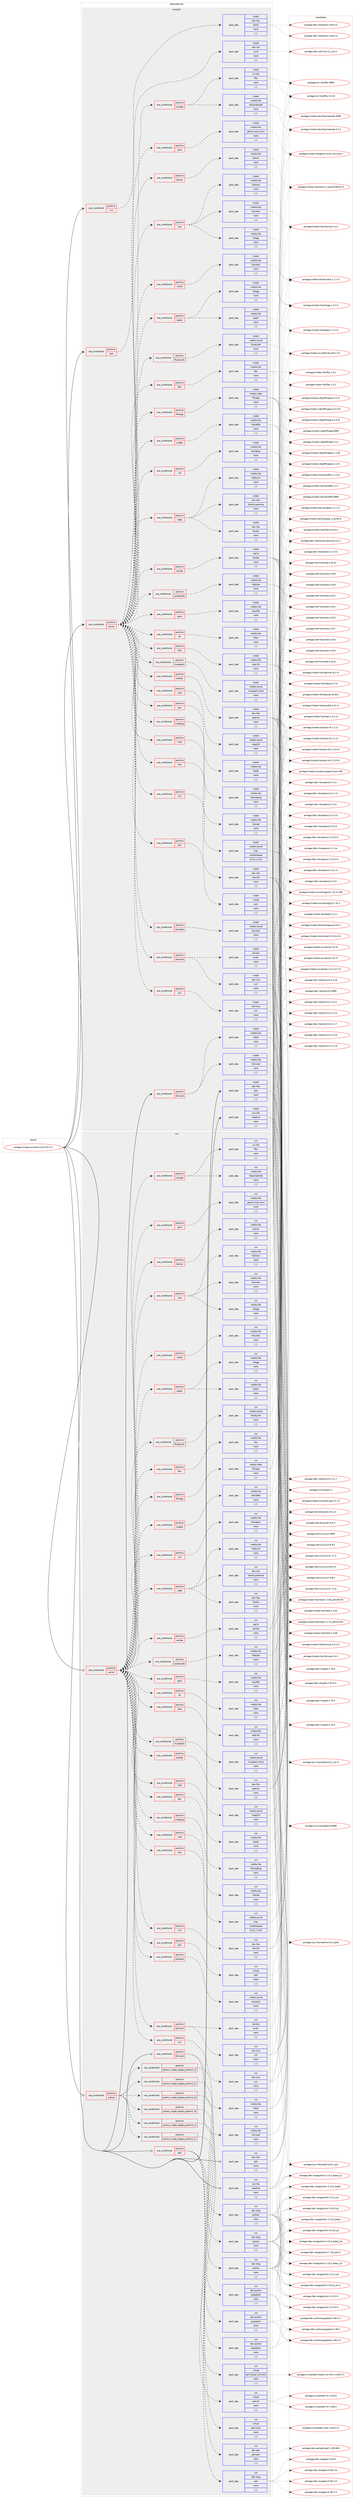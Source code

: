 digraph prolog {

# *************
# Graph options
# *************

newrank=true;
concentrate=true;
compound=true;
graph [rankdir=LR,fontname=Helvetica,fontsize=10,ranksep=1.5];#, ranksep=2.5, nodesep=0.2];
edge  [arrowhead=vee];
node  [fontname=Helvetica,fontsize=10];

# **********
# The ebuild
# **********

subgraph cluster_leftcol {
color=gray;
label=<<i>ebuild</i>>;
id [label="portage://media-sound/xmms2-0.9.3-r1", color=red, width=4, href="../media-sound/xmms2-0.9.3-r1.svg"];
}

# ****************
# The dependencies
# ****************

subgraph cluster_midcol {
color=gray;
label=<<i>dependencies</i>>;
subgraph cluster_compile {
fillcolor="#eeeeee";
style=filled;
label=<<i>compile</i>>;
subgraph cond81717 {
dependency322104 [label=<<TABLE BORDER="0" CELLBORDER="1" CELLSPACING="0" CELLPADDING="4"><TR><TD ROWSPAN="3" CELLPADDING="10">use_conditional</TD></TR><TR><TD>positive</TD></TR><TR><TD>cxx</TD></TR></TABLE>>, shape=none, color=red];
subgraph pack237914 {
dependency322105 [label=<<TABLE BORDER="0" CELLBORDER="1" CELLSPACING="0" CELLPADDING="4" WIDTH="220"><TR><TD ROWSPAN="6" CELLPADDING="30">pack_dep</TD></TR><TR><TD WIDTH="110">install</TD></TR><TR><TD>dev-libs</TD></TR><TR><TD>boost</TD></TR><TR><TD>none</TD></TR><TR><TD>[,,]</TD></TR></TABLE>>, shape=none, color=blue];
}
dependency322104:e -> dependency322105:w [weight=20,style="dashed",arrowhead="vee"];
}
id:e -> dependency322104:w [weight=20,style="solid",arrowhead="vee"];
subgraph cond81718 {
dependency322106 [label=<<TABLE BORDER="0" CELLBORDER="1" CELLSPACING="0" CELLPADDING="4"><TR><TD ROWSPAN="3" CELLPADDING="10">use_conditional</TD></TR><TR><TD>positive</TD></TR><TR><TD>libvisual</TD></TR></TABLE>>, shape=none, color=red];
subgraph pack237915 {
dependency322107 [label=<<TABLE BORDER="0" CELLBORDER="1" CELLSPACING="0" CELLPADDING="4" WIDTH="220"><TR><TD ROWSPAN="6" CELLPADDING="30">pack_dep</TD></TR><TR><TD WIDTH="110">install</TD></TR><TR><TD>media-libs</TD></TR><TR><TD>libsdl</TD></TR><TR><TD>none</TD></TR><TR><TD>[,,]</TD></TR></TABLE>>, shape=none, color=blue];
}
dependency322106:e -> dependency322107:w [weight=20,style="dashed",arrowhead="vee"];
subgraph pack237916 {
dependency322108 [label=<<TABLE BORDER="0" CELLBORDER="1" CELLSPACING="0" CELLPADDING="4" WIDTH="220"><TR><TD ROWSPAN="6" CELLPADDING="30">pack_dep</TD></TR><TR><TD WIDTH="110">install</TD></TR><TR><TD>media-libs</TD></TR><TR><TD>libvisual</TD></TR><TR><TD>none</TD></TR><TR><TD>[,,]</TD></TR></TABLE>>, shape=none, color=blue];
}
dependency322106:e -> dependency322108:w [weight=20,style="dashed",arrowhead="vee"];
}
id:e -> dependency322106:w [weight=20,style="solid",arrowhead="vee"];
subgraph cond81719 {
dependency322109 [label=<<TABLE BORDER="0" CELLBORDER="1" CELLSPACING="0" CELLPADDING="4"><TR><TD ROWSPAN="3" CELLPADDING="10">use_conditional</TD></TR><TR><TD>positive</TD></TR><TR><TD>server</TD></TR></TABLE>>, shape=none, color=red];
subgraph cond81720 {
dependency322110 [label=<<TABLE BORDER="0" CELLBORDER="1" CELLSPACING="0" CELLPADDING="4"><TR><TD ROWSPAN="3" CELLPADDING="10">use_conditional</TD></TR><TR><TD>positive</TD></TR><TR><TD>aac</TD></TR></TABLE>>, shape=none, color=red];
subgraph pack237917 {
dependency322111 [label=<<TABLE BORDER="0" CELLBORDER="1" CELLSPACING="0" CELLPADDING="4" WIDTH="220"><TR><TD ROWSPAN="6" CELLPADDING="30">pack_dep</TD></TR><TR><TD WIDTH="110">install</TD></TR><TR><TD>media-libs</TD></TR><TR><TD>faad2</TD></TR><TR><TD>none</TD></TR><TR><TD>[,,]</TD></TR></TABLE>>, shape=none, color=blue];
}
dependency322110:e -> dependency322111:w [weight=20,style="dashed",arrowhead="vee"];
}
dependency322109:e -> dependency322110:w [weight=20,style="dashed",arrowhead="vee"];
subgraph cond81721 {
dependency322112 [label=<<TABLE BORDER="0" CELLBORDER="1" CELLSPACING="0" CELLPADDING="4"><TR><TD ROWSPAN="3" CELLPADDING="10">use_conditional</TD></TR><TR><TD>positive</TD></TR><TR><TD>airplay</TD></TR></TABLE>>, shape=none, color=red];
subgraph pack237918 {
dependency322113 [label=<<TABLE BORDER="0" CELLBORDER="1" CELLSPACING="0" CELLPADDING="4" WIDTH="220"><TR><TD ROWSPAN="6" CELLPADDING="30">pack_dep</TD></TR><TR><TD WIDTH="110">install</TD></TR><TR><TD>dev-libs</TD></TR><TR><TD>openssl</TD></TR><TR><TD>none</TD></TR><TR><TD>[,,]</TD></TR></TABLE>>, shape=none, color=blue];
}
dependency322112:e -> dependency322113:w [weight=20,style="dashed",arrowhead="vee"];
}
dependency322109:e -> dependency322112:w [weight=20,style="dashed",arrowhead="vee"];
subgraph cond81722 {
dependency322114 [label=<<TABLE BORDER="0" CELLBORDER="1" CELLSPACING="0" CELLPADDING="4"><TR><TD ROWSPAN="3" CELLPADDING="10">use_conditional</TD></TR><TR><TD>positive</TD></TR><TR><TD>alsa</TD></TR></TABLE>>, shape=none, color=red];
subgraph pack237919 {
dependency322115 [label=<<TABLE BORDER="0" CELLBORDER="1" CELLSPACING="0" CELLPADDING="4" WIDTH="220"><TR><TD ROWSPAN="6" CELLPADDING="30">pack_dep</TD></TR><TR><TD WIDTH="110">install</TD></TR><TR><TD>media-libs</TD></TR><TR><TD>alsa-lib</TD></TR><TR><TD>none</TD></TR><TR><TD>[,,]</TD></TR></TABLE>>, shape=none, color=blue];
}
dependency322114:e -> dependency322115:w [weight=20,style="dashed",arrowhead="vee"];
}
dependency322109:e -> dependency322114:w [weight=20,style="dashed",arrowhead="vee"];
subgraph cond81723 {
dependency322116 [label=<<TABLE BORDER="0" CELLBORDER="1" CELLSPACING="0" CELLPADDING="4"><TR><TD ROWSPAN="3" CELLPADDING="10">use_conditional</TD></TR><TR><TD>positive</TD></TR><TR><TD>ao</TD></TR></TABLE>>, shape=none, color=red];
subgraph pack237920 {
dependency322117 [label=<<TABLE BORDER="0" CELLBORDER="1" CELLSPACING="0" CELLPADDING="4" WIDTH="220"><TR><TD ROWSPAN="6" CELLPADDING="30">pack_dep</TD></TR><TR><TD WIDTH="110">install</TD></TR><TR><TD>media-libs</TD></TR><TR><TD>libao</TD></TR><TR><TD>none</TD></TR><TR><TD>[,,]</TD></TR></TABLE>>, shape=none, color=blue];
}
dependency322116:e -> dependency322117:w [weight=20,style="dashed",arrowhead="vee"];
}
dependency322109:e -> dependency322116:w [weight=20,style="dashed",arrowhead="vee"];
subgraph cond81724 {
dependency322118 [label=<<TABLE BORDER="0" CELLBORDER="1" CELLSPACING="0" CELLPADDING="4"><TR><TD ROWSPAN="3" CELLPADDING="10">use_conditional</TD></TR><TR><TD>positive</TD></TR><TR><TD>cdda</TD></TR></TABLE>>, shape=none, color=red];
subgraph pack237921 {
dependency322119 [label=<<TABLE BORDER="0" CELLBORDER="1" CELLSPACING="0" CELLPADDING="4" WIDTH="220"><TR><TD ROWSPAN="6" CELLPADDING="30">pack_dep</TD></TR><TR><TD WIDTH="110">install</TD></TR><TR><TD>dev-libs</TD></TR><TR><TD>libcdio-paranoia</TD></TR><TR><TD>none</TD></TR><TR><TD>[,,]</TD></TR></TABLE>>, shape=none, color=blue];
}
dependency322118:e -> dependency322119:w [weight=20,style="dashed",arrowhead="vee"];
subgraph pack237922 {
dependency322120 [label=<<TABLE BORDER="0" CELLBORDER="1" CELLSPACING="0" CELLPADDING="4" WIDTH="220"><TR><TD ROWSPAN="6" CELLPADDING="30">pack_dep</TD></TR><TR><TD WIDTH="110">install</TD></TR><TR><TD>dev-libs</TD></TR><TR><TD>libcdio</TD></TR><TR><TD>none</TD></TR><TR><TD>[,,]</TD></TR></TABLE>>, shape=none, color=blue];
}
dependency322118:e -> dependency322120:w [weight=20,style="dashed",arrowhead="vee"];
subgraph pack237923 {
dependency322121 [label=<<TABLE BORDER="0" CELLBORDER="1" CELLSPACING="0" CELLPADDING="4" WIDTH="220"><TR><TD ROWSPAN="6" CELLPADDING="30">pack_dep</TD></TR><TR><TD WIDTH="110">install</TD></TR><TR><TD>media-libs</TD></TR><TR><TD>libdiscid</TD></TR><TR><TD>none</TD></TR><TR><TD>[,,]</TD></TR></TABLE>>, shape=none, color=blue];
}
dependency322118:e -> dependency322121:w [weight=20,style="dashed",arrowhead="vee"];
}
dependency322109:e -> dependency322118:w [weight=20,style="dashed",arrowhead="vee"];
subgraph cond81725 {
dependency322122 [label=<<TABLE BORDER="0" CELLBORDER="1" CELLSPACING="0" CELLPADDING="4"><TR><TD ROWSPAN="3" CELLPADDING="10">use_conditional</TD></TR><TR><TD>positive</TD></TR><TR><TD>curl</TD></TR></TABLE>>, shape=none, color=red];
subgraph pack237924 {
dependency322123 [label=<<TABLE BORDER="0" CELLBORDER="1" CELLSPACING="0" CELLPADDING="4" WIDTH="220"><TR><TD ROWSPAN="6" CELLPADDING="30">pack_dep</TD></TR><TR><TD WIDTH="110">install</TD></TR><TR><TD>net-misc</TD></TR><TR><TD>curl</TD></TR><TR><TD>none</TD></TR><TR><TD>[,,]</TD></TR></TABLE>>, shape=none, color=blue];
}
dependency322122:e -> dependency322123:w [weight=20,style="dashed",arrowhead="vee"];
}
dependency322109:e -> dependency322122:w [weight=20,style="dashed",arrowhead="vee"];
subgraph cond81726 {
dependency322124 [label=<<TABLE BORDER="0" CELLBORDER="1" CELLSPACING="0" CELLPADDING="4"><TR><TD ROWSPAN="3" CELLPADDING="10">use_conditional</TD></TR><TR><TD>positive</TD></TR><TR><TD>ffmpeg</TD></TR></TABLE>>, shape=none, color=red];
subgraph pack237925 {
dependency322125 [label=<<TABLE BORDER="0" CELLBORDER="1" CELLSPACING="0" CELLPADDING="4" WIDTH="220"><TR><TD ROWSPAN="6" CELLPADDING="30">pack_dep</TD></TR><TR><TD WIDTH="110">install</TD></TR><TR><TD>media-video</TD></TR><TR><TD>ffmpeg</TD></TR><TR><TD>none</TD></TR><TR><TD>[,,]</TD></TR></TABLE>>, shape=none, color=blue];
}
dependency322124:e -> dependency322125:w [weight=20,style="dashed",arrowhead="vee"];
}
dependency322109:e -> dependency322124:w [weight=20,style="dashed",arrowhead="vee"];
subgraph cond81727 {
dependency322126 [label=<<TABLE BORDER="0" CELLBORDER="1" CELLSPACING="0" CELLPADDING="4"><TR><TD ROWSPAN="3" CELLPADDING="10">use_conditional</TD></TR><TR><TD>positive</TD></TR><TR><TD>flac</TD></TR></TABLE>>, shape=none, color=red];
subgraph pack237926 {
dependency322127 [label=<<TABLE BORDER="0" CELLBORDER="1" CELLSPACING="0" CELLPADDING="4" WIDTH="220"><TR><TD ROWSPAN="6" CELLPADDING="30">pack_dep</TD></TR><TR><TD WIDTH="110">install</TD></TR><TR><TD>media-libs</TD></TR><TR><TD>flac</TD></TR><TR><TD>none</TD></TR><TR><TD>[,,]</TD></TR></TABLE>>, shape=none, color=blue];
}
dependency322126:e -> dependency322127:w [weight=20,style="dashed",arrowhead="vee"];
}
dependency322109:e -> dependency322126:w [weight=20,style="dashed",arrowhead="vee"];
subgraph cond81728 {
dependency322128 [label=<<TABLE BORDER="0" CELLBORDER="1" CELLSPACING="0" CELLPADDING="4"><TR><TD ROWSPAN="3" CELLPADDING="10">use_conditional</TD></TR><TR><TD>positive</TD></TR><TR><TD>fluidsynth</TD></TR></TABLE>>, shape=none, color=red];
subgraph pack237927 {
dependency322129 [label=<<TABLE BORDER="0" CELLBORDER="1" CELLSPACING="0" CELLPADDING="4" WIDTH="220"><TR><TD ROWSPAN="6" CELLPADDING="30">pack_dep</TD></TR><TR><TD WIDTH="110">install</TD></TR><TR><TD>media-sound</TD></TR><TR><TD>fluidsynth</TD></TR><TR><TD>none</TD></TR><TR><TD>[,,]</TD></TR></TABLE>>, shape=none, color=blue];
}
dependency322128:e -> dependency322129:w [weight=20,style="dashed",arrowhead="vee"];
}
dependency322109:e -> dependency322128:w [weight=20,style="dashed",arrowhead="vee"];
subgraph cond81729 {
dependency322130 [label=<<TABLE BORDER="0" CELLBORDER="1" CELLSPACING="0" CELLPADDING="4"><TR><TD ROWSPAN="3" CELLPADDING="10">use_conditional</TD></TR><TR><TD>positive</TD></TR><TR><TD>gme</TD></TR></TABLE>>, shape=none, color=red];
subgraph pack237928 {
dependency322131 [label=<<TABLE BORDER="0" CELLBORDER="1" CELLSPACING="0" CELLPADDING="4" WIDTH="220"><TR><TD ROWSPAN="6" CELLPADDING="30">pack_dep</TD></TR><TR><TD WIDTH="110">install</TD></TR><TR><TD>media-libs</TD></TR><TR><TD>game-music-emu</TD></TR><TR><TD>none</TD></TR><TR><TD>[,,]</TD></TR></TABLE>>, shape=none, color=blue];
}
dependency322130:e -> dependency322131:w [weight=20,style="dashed",arrowhead="vee"];
}
dependency322109:e -> dependency322130:w [weight=20,style="dashed",arrowhead="vee"];
subgraph cond81730 {
dependency322132 [label=<<TABLE BORDER="0" CELLBORDER="1" CELLSPACING="0" CELLPADDING="4"><TR><TD ROWSPAN="3" CELLPADDING="10">use_conditional</TD></TR><TR><TD>positive</TD></TR><TR><TD>ices</TD></TR></TABLE>>, shape=none, color=red];
subgraph pack237929 {
dependency322133 [label=<<TABLE BORDER="0" CELLBORDER="1" CELLSPACING="0" CELLPADDING="4" WIDTH="220"><TR><TD ROWSPAN="6" CELLPADDING="30">pack_dep</TD></TR><TR><TD WIDTH="110">install</TD></TR><TR><TD>media-libs</TD></TR><TR><TD>libogg</TD></TR><TR><TD>none</TD></TR><TR><TD>[,,]</TD></TR></TABLE>>, shape=none, color=blue];
}
dependency322132:e -> dependency322133:w [weight=20,style="dashed",arrowhead="vee"];
subgraph pack237930 {
dependency322134 [label=<<TABLE BORDER="0" CELLBORDER="1" CELLSPACING="0" CELLPADDING="4" WIDTH="220"><TR><TD ROWSPAN="6" CELLPADDING="30">pack_dep</TD></TR><TR><TD WIDTH="110">install</TD></TR><TR><TD>media-libs</TD></TR><TR><TD>libshout</TD></TR><TR><TD>none</TD></TR><TR><TD>[,,]</TD></TR></TABLE>>, shape=none, color=blue];
}
dependency322132:e -> dependency322134:w [weight=20,style="dashed",arrowhead="vee"];
subgraph pack237931 {
dependency322135 [label=<<TABLE BORDER="0" CELLBORDER="1" CELLSPACING="0" CELLPADDING="4" WIDTH="220"><TR><TD ROWSPAN="6" CELLPADDING="30">pack_dep</TD></TR><TR><TD WIDTH="110">install</TD></TR><TR><TD>media-libs</TD></TR><TR><TD>libvorbis</TD></TR><TR><TD>none</TD></TR><TR><TD>[,,]</TD></TR></TABLE>>, shape=none, color=blue];
}
dependency322132:e -> dependency322135:w [weight=20,style="dashed",arrowhead="vee"];
}
dependency322109:e -> dependency322132:w [weight=20,style="dashed",arrowhead="vee"];
subgraph cond81731 {
dependency322136 [label=<<TABLE BORDER="0" CELLBORDER="1" CELLSPACING="0" CELLPADDING="4"><TR><TD ROWSPAN="3" CELLPADDING="10">use_conditional</TD></TR><TR><TD>positive</TD></TR><TR><TD>jack</TD></TR></TABLE>>, shape=none, color=red];
subgraph pack237932 {
dependency322137 [label=<<TABLE BORDER="0" CELLBORDER="1" CELLSPACING="0" CELLPADDING="4" WIDTH="220"><TR><TD ROWSPAN="6" CELLPADDING="30">pack_dep</TD></TR><TR><TD WIDTH="110">install</TD></TR><TR><TD>virtual</TD></TR><TR><TD>jack</TD></TR><TR><TD>none</TD></TR><TR><TD>[,,]</TD></TR></TABLE>>, shape=none, color=blue];
}
dependency322136:e -> dependency322137:w [weight=20,style="dashed",arrowhead="vee"];
}
dependency322109:e -> dependency322136:w [weight=20,style="dashed",arrowhead="vee"];
subgraph cond81732 {
dependency322138 [label=<<TABLE BORDER="0" CELLBORDER="1" CELLSPACING="0" CELLPADDING="4"><TR><TD ROWSPAN="3" CELLPADDING="10">use_conditional</TD></TR><TR><TD>positive</TD></TR><TR><TD>mac</TD></TR></TABLE>>, shape=none, color=red];
subgraph pack237933 {
dependency322139 [label=<<TABLE BORDER="0" CELLBORDER="1" CELLSPACING="0" CELLPADDING="4" WIDTH="220"><TR><TD ROWSPAN="6" CELLPADDING="30">pack_dep</TD></TR><TR><TD WIDTH="110">install</TD></TR><TR><TD>media-sound</TD></TR><TR><TD>mac</TD></TR><TR><TD>smallerequal</TD></TR><TR><TD>[4.12,,,4.12]</TD></TR></TABLE>>, shape=none, color=blue];
}
dependency322138:e -> dependency322139:w [weight=20,style="dashed",arrowhead="vee"];
}
dependency322109:e -> dependency322138:w [weight=20,style="dashed",arrowhead="vee"];
subgraph cond81733 {
dependency322140 [label=<<TABLE BORDER="0" CELLBORDER="1" CELLSPACING="0" CELLPADDING="4"><TR><TD ROWSPAN="3" CELLPADDING="10">use_conditional</TD></TR><TR><TD>positive</TD></TR><TR><TD>mad</TD></TR></TABLE>>, shape=none, color=red];
subgraph pack237934 {
dependency322141 [label=<<TABLE BORDER="0" CELLBORDER="1" CELLSPACING="0" CELLPADDING="4" WIDTH="220"><TR><TD ROWSPAN="6" CELLPADDING="30">pack_dep</TD></TR><TR><TD WIDTH="110">install</TD></TR><TR><TD>media-libs</TD></TR><TR><TD>libmad</TD></TR><TR><TD>none</TD></TR><TR><TD>[,,]</TD></TR></TABLE>>, shape=none, color=blue];
}
dependency322140:e -> dependency322141:w [weight=20,style="dashed",arrowhead="vee"];
}
dependency322109:e -> dependency322140:w [weight=20,style="dashed",arrowhead="vee"];
subgraph cond81734 {
dependency322142 [label=<<TABLE BORDER="0" CELLBORDER="1" CELLSPACING="0" CELLPADDING="4"><TR><TD ROWSPAN="3" CELLPADDING="10">use_conditional</TD></TR><TR><TD>positive</TD></TR><TR><TD>modplug</TD></TR></TABLE>>, shape=none, color=red];
subgraph pack237935 {
dependency322143 [label=<<TABLE BORDER="0" CELLBORDER="1" CELLSPACING="0" CELLPADDING="4" WIDTH="220"><TR><TD ROWSPAN="6" CELLPADDING="30">pack_dep</TD></TR><TR><TD WIDTH="110">install</TD></TR><TR><TD>media-libs</TD></TR><TR><TD>libmodplug</TD></TR><TR><TD>none</TD></TR><TR><TD>[,,]</TD></TR></TABLE>>, shape=none, color=blue];
}
dependency322142:e -> dependency322143:w [weight=20,style="dashed",arrowhead="vee"];
}
dependency322109:e -> dependency322142:w [weight=20,style="dashed",arrowhead="vee"];
subgraph cond81735 {
dependency322144 [label=<<TABLE BORDER="0" CELLBORDER="1" CELLSPACING="0" CELLPADDING="4"><TR><TD ROWSPAN="3" CELLPADDING="10">use_conditional</TD></TR><TR><TD>positive</TD></TR><TR><TD>mp3</TD></TR></TABLE>>, shape=none, color=red];
subgraph pack237936 {
dependency322145 [label=<<TABLE BORDER="0" CELLBORDER="1" CELLSPACING="0" CELLPADDING="4" WIDTH="220"><TR><TD ROWSPAN="6" CELLPADDING="30">pack_dep</TD></TR><TR><TD WIDTH="110">install</TD></TR><TR><TD>media-sound</TD></TR><TR><TD>mpg123</TD></TR><TR><TD>none</TD></TR><TR><TD>[,,]</TD></TR></TABLE>>, shape=none, color=blue];
}
dependency322144:e -> dependency322145:w [weight=20,style="dashed",arrowhead="vee"];
}
dependency322109:e -> dependency322144:w [weight=20,style="dashed",arrowhead="vee"];
subgraph cond81736 {
dependency322146 [label=<<TABLE BORDER="0" CELLBORDER="1" CELLSPACING="0" CELLPADDING="4"><TR><TD ROWSPAN="3" CELLPADDING="10">use_conditional</TD></TR><TR><TD>positive</TD></TR><TR><TD>musepack</TD></TR></TABLE>>, shape=none, color=red];
subgraph pack237937 {
dependency322147 [label=<<TABLE BORDER="0" CELLBORDER="1" CELLSPACING="0" CELLPADDING="4" WIDTH="220"><TR><TD ROWSPAN="6" CELLPADDING="30">pack_dep</TD></TR><TR><TD WIDTH="110">install</TD></TR><TR><TD>media-sound</TD></TR><TR><TD>musepack-tools</TD></TR><TR><TD>none</TD></TR><TR><TD>[,,]</TD></TR></TABLE>>, shape=none, color=blue];
}
dependency322146:e -> dependency322147:w [weight=20,style="dashed",arrowhead="vee"];
}
dependency322109:e -> dependency322146:w [weight=20,style="dashed",arrowhead="vee"];
subgraph cond81737 {
dependency322148 [label=<<TABLE BORDER="0" CELLBORDER="1" CELLSPACING="0" CELLPADDING="4"><TR><TD ROWSPAN="3" CELLPADDING="10">use_conditional</TD></TR><TR><TD>positive</TD></TR><TR><TD>opus</TD></TR></TABLE>>, shape=none, color=red];
subgraph pack237938 {
dependency322149 [label=<<TABLE BORDER="0" CELLBORDER="1" CELLSPACING="0" CELLPADDING="4" WIDTH="220"><TR><TD ROWSPAN="6" CELLPADDING="30">pack_dep</TD></TR><TR><TD WIDTH="110">install</TD></TR><TR><TD>media-libs</TD></TR><TR><TD>opusfile</TD></TR><TR><TD>none</TD></TR><TR><TD>[,,]</TD></TR></TABLE>>, shape=none, color=blue];
}
dependency322148:e -> dependency322149:w [weight=20,style="dashed",arrowhead="vee"];
}
dependency322109:e -> dependency322148:w [weight=20,style="dashed",arrowhead="vee"];
subgraph cond81738 {
dependency322150 [label=<<TABLE BORDER="0" CELLBORDER="1" CELLSPACING="0" CELLPADDING="4"><TR><TD ROWSPAN="3" CELLPADDING="10">use_conditional</TD></TR><TR><TD>positive</TD></TR><TR><TD>pulseaudio</TD></TR></TABLE>>, shape=none, color=red];
subgraph pack237939 {
dependency322151 [label=<<TABLE BORDER="0" CELLBORDER="1" CELLSPACING="0" CELLPADDING="4" WIDTH="220"><TR><TD ROWSPAN="6" CELLPADDING="30">pack_dep</TD></TR><TR><TD WIDTH="110">install</TD></TR><TR><TD>media-libs</TD></TR><TR><TD>libpulse</TD></TR><TR><TD>none</TD></TR><TR><TD>[,,]</TD></TR></TABLE>>, shape=none, color=blue];
}
dependency322150:e -> dependency322151:w [weight=20,style="dashed",arrowhead="vee"];
}
dependency322109:e -> dependency322150:w [weight=20,style="dashed",arrowhead="vee"];
subgraph cond81739 {
dependency322152 [label=<<TABLE BORDER="0" CELLBORDER="1" CELLSPACING="0" CELLPADDING="4"><TR><TD ROWSPAN="3" CELLPADDING="10">use_conditional</TD></TR><TR><TD>positive</TD></TR><TR><TD>samba</TD></TR></TABLE>>, shape=none, color=red];
subgraph pack237940 {
dependency322153 [label=<<TABLE BORDER="0" CELLBORDER="1" CELLSPACING="0" CELLPADDING="4" WIDTH="220"><TR><TD ROWSPAN="6" CELLPADDING="30">pack_dep</TD></TR><TR><TD WIDTH="110">install</TD></TR><TR><TD>net-fs</TD></TR><TR><TD>samba</TD></TR><TR><TD>none</TD></TR><TR><TD>[,,]</TD></TR></TABLE>>, shape=none, color=blue];
}
dependency322152:e -> dependency322153:w [weight=20,style="dashed",arrowhead="vee"];
}
dependency322109:e -> dependency322152:w [weight=20,style="dashed",arrowhead="vee"];
subgraph cond81740 {
dependency322154 [label=<<TABLE BORDER="0" CELLBORDER="1" CELLSPACING="0" CELLPADDING="4"><TR><TD ROWSPAN="3" CELLPADDING="10">use_conditional</TD></TR><TR><TD>positive</TD></TR><TR><TD>sid</TD></TR></TABLE>>, shape=none, color=red];
subgraph pack237941 {
dependency322155 [label=<<TABLE BORDER="0" CELLBORDER="1" CELLSPACING="0" CELLPADDING="4" WIDTH="220"><TR><TD ROWSPAN="6" CELLPADDING="30">pack_dep</TD></TR><TR><TD WIDTH="110">install</TD></TR><TR><TD>media-libs</TD></TR><TR><TD>libsidplay</TD></TR><TR><TD>none</TD></TR><TR><TD>[,,]</TD></TR></TABLE>>, shape=none, color=blue];
}
dependency322154:e -> dependency322155:w [weight=20,style="dashed",arrowhead="vee"];
}
dependency322109:e -> dependency322154:w [weight=20,style="dashed",arrowhead="vee"];
subgraph cond81741 {
dependency322156 [label=<<TABLE BORDER="0" CELLBORDER="1" CELLSPACING="0" CELLPADDING="4"><TR><TD ROWSPAN="3" CELLPADDING="10">use_conditional</TD></TR><TR><TD>positive</TD></TR><TR><TD>sndfile</TD></TR></TABLE>>, shape=none, color=red];
subgraph pack237942 {
dependency322157 [label=<<TABLE BORDER="0" CELLBORDER="1" CELLSPACING="0" CELLPADDING="4" WIDTH="220"><TR><TD ROWSPAN="6" CELLPADDING="30">pack_dep</TD></TR><TR><TD WIDTH="110">install</TD></TR><TR><TD>media-libs</TD></TR><TR><TD>libsndfile</TD></TR><TR><TD>none</TD></TR><TR><TD>[,,]</TD></TR></TABLE>>, shape=none, color=blue];
}
dependency322156:e -> dependency322157:w [weight=20,style="dashed",arrowhead="vee"];
}
dependency322109:e -> dependency322156:w [weight=20,style="dashed",arrowhead="vee"];
subgraph cond81742 {
dependency322158 [label=<<TABLE BORDER="0" CELLBORDER="1" CELLSPACING="0" CELLPADDING="4"><TR><TD ROWSPAN="3" CELLPADDING="10">use_conditional</TD></TR><TR><TD>positive</TD></TR><TR><TD>speex</TD></TR></TABLE>>, shape=none, color=red];
subgraph pack237943 {
dependency322159 [label=<<TABLE BORDER="0" CELLBORDER="1" CELLSPACING="0" CELLPADDING="4" WIDTH="220"><TR><TD ROWSPAN="6" CELLPADDING="30">pack_dep</TD></TR><TR><TD WIDTH="110">install</TD></TR><TR><TD>media-libs</TD></TR><TR><TD>libogg</TD></TR><TR><TD>none</TD></TR><TR><TD>[,,]</TD></TR></TABLE>>, shape=none, color=blue];
}
dependency322158:e -> dependency322159:w [weight=20,style="dashed",arrowhead="vee"];
subgraph pack237944 {
dependency322160 [label=<<TABLE BORDER="0" CELLBORDER="1" CELLSPACING="0" CELLPADDING="4" WIDTH="220"><TR><TD ROWSPAN="6" CELLPADDING="30">pack_dep</TD></TR><TR><TD WIDTH="110">install</TD></TR><TR><TD>media-libs</TD></TR><TR><TD>speex</TD></TR><TR><TD>none</TD></TR><TR><TD>[,,]</TD></TR></TABLE>>, shape=none, color=blue];
}
dependency322158:e -> dependency322160:w [weight=20,style="dashed",arrowhead="vee"];
}
dependency322109:e -> dependency322158:w [weight=20,style="dashed",arrowhead="vee"];
subgraph cond81743 {
dependency322161 [label=<<TABLE BORDER="0" CELLBORDER="1" CELLSPACING="0" CELLPADDING="4"><TR><TD ROWSPAN="3" CELLPADDING="10">use_conditional</TD></TR><TR><TD>positive</TD></TR><TR><TD>tremor</TD></TR></TABLE>>, shape=none, color=red];
subgraph pack237945 {
dependency322162 [label=<<TABLE BORDER="0" CELLBORDER="1" CELLSPACING="0" CELLPADDING="4" WIDTH="220"><TR><TD ROWSPAN="6" CELLPADDING="30">pack_dep</TD></TR><TR><TD WIDTH="110">install</TD></TR><TR><TD>media-libs</TD></TR><TR><TD>tremor</TD></TR><TR><TD>none</TD></TR><TR><TD>[,,]</TD></TR></TABLE>>, shape=none, color=blue];
}
dependency322161:e -> dependency322162:w [weight=20,style="dashed",arrowhead="vee"];
}
dependency322109:e -> dependency322161:w [weight=20,style="dashed",arrowhead="vee"];
subgraph cond81744 {
dependency322163 [label=<<TABLE BORDER="0" CELLBORDER="1" CELLSPACING="0" CELLPADDING="4"><TR><TD ROWSPAN="3" CELLPADDING="10">use_conditional</TD></TR><TR><TD>positive</TD></TR><TR><TD>vocoder</TD></TR></TABLE>>, shape=none, color=red];
subgraph pack237946 {
dependency322164 [label=<<TABLE BORDER="0" CELLBORDER="1" CELLSPACING="0" CELLPADDING="4" WIDTH="220"><TR><TD ROWSPAN="6" CELLPADDING="30">pack_dep</TD></TR><TR><TD WIDTH="110">install</TD></TR><TR><TD>media-libs</TD></TR><TR><TD>libsamplerate</TD></TR><TR><TD>none</TD></TR><TR><TD>[,,]</TD></TR></TABLE>>, shape=none, color=blue];
}
dependency322163:e -> dependency322164:w [weight=20,style="dashed",arrowhead="vee"];
subgraph pack237947 {
dependency322165 [label=<<TABLE BORDER="0" CELLBORDER="1" CELLSPACING="0" CELLPADDING="4" WIDTH="220"><TR><TD ROWSPAN="6" CELLPADDING="30">pack_dep</TD></TR><TR><TD WIDTH="110">install</TD></TR><TR><TD>sci-libs</TD></TR><TR><TD>fftw</TD></TR><TR><TD>none</TD></TR><TR><TD>[,,]</TD></TR></TABLE>>, shape=none, color=blue];
}
dependency322163:e -> dependency322165:w [weight=20,style="dashed",arrowhead="vee"];
}
dependency322109:e -> dependency322163:w [weight=20,style="dashed",arrowhead="vee"];
subgraph cond81745 {
dependency322166 [label=<<TABLE BORDER="0" CELLBORDER="1" CELLSPACING="0" CELLPADDING="4"><TR><TD ROWSPAN="3" CELLPADDING="10">use_conditional</TD></TR><TR><TD>positive</TD></TR><TR><TD>vorbis</TD></TR></TABLE>>, shape=none, color=red];
subgraph pack237948 {
dependency322167 [label=<<TABLE BORDER="0" CELLBORDER="1" CELLSPACING="0" CELLPADDING="4" WIDTH="220"><TR><TD ROWSPAN="6" CELLPADDING="30">pack_dep</TD></TR><TR><TD WIDTH="110">install</TD></TR><TR><TD>media-libs</TD></TR><TR><TD>libvorbis</TD></TR><TR><TD>none</TD></TR><TR><TD>[,,]</TD></TR></TABLE>>, shape=none, color=blue];
}
dependency322166:e -> dependency322167:w [weight=20,style="dashed",arrowhead="vee"];
}
dependency322109:e -> dependency322166:w [weight=20,style="dashed",arrowhead="vee"];
subgraph cond81746 {
dependency322168 [label=<<TABLE BORDER="0" CELLBORDER="1" CELLSPACING="0" CELLPADDING="4"><TR><TD ROWSPAN="3" CELLPADDING="10">use_conditional</TD></TR><TR><TD>positive</TD></TR><TR><TD>wavpack</TD></TR></TABLE>>, shape=none, color=red];
subgraph pack237949 {
dependency322169 [label=<<TABLE BORDER="0" CELLBORDER="1" CELLSPACING="0" CELLPADDING="4" WIDTH="220"><TR><TD ROWSPAN="6" CELLPADDING="30">pack_dep</TD></TR><TR><TD WIDTH="110">install</TD></TR><TR><TD>media-sound</TD></TR><TR><TD>wavpack</TD></TR><TR><TD>none</TD></TR><TR><TD>[,,]</TD></TR></TABLE>>, shape=none, color=blue];
}
dependency322168:e -> dependency322169:w [weight=20,style="dashed",arrowhead="vee"];
}
dependency322109:e -> dependency322168:w [weight=20,style="dashed",arrowhead="vee"];
subgraph cond81747 {
dependency322170 [label=<<TABLE BORDER="0" CELLBORDER="1" CELLSPACING="0" CELLPADDING="4"><TR><TD ROWSPAN="3" CELLPADDING="10">use_conditional</TD></TR><TR><TD>positive</TD></TR><TR><TD>xml</TD></TR></TABLE>>, shape=none, color=red];
subgraph pack237950 {
dependency322171 [label=<<TABLE BORDER="0" CELLBORDER="1" CELLSPACING="0" CELLPADDING="4" WIDTH="220"><TR><TD ROWSPAN="6" CELLPADDING="30">pack_dep</TD></TR><TR><TD WIDTH="110">install</TD></TR><TR><TD>dev-libs</TD></TR><TR><TD>libxml2</TD></TR><TR><TD>none</TD></TR><TR><TD>[,,]</TD></TR></TABLE>>, shape=none, color=blue];
}
dependency322170:e -> dependency322171:w [weight=20,style="dashed",arrowhead="vee"];
}
dependency322109:e -> dependency322170:w [weight=20,style="dashed",arrowhead="vee"];
subgraph cond81748 {
dependency322172 [label=<<TABLE BORDER="0" CELLBORDER="1" CELLSPACING="0" CELLPADDING="4"><TR><TD ROWSPAN="3" CELLPADDING="10">use_conditional</TD></TR><TR><TD>positive</TD></TR><TR><TD>zeroconf</TD></TR></TABLE>>, shape=none, color=red];
subgraph pack237951 {
dependency322173 [label=<<TABLE BORDER="0" CELLBORDER="1" CELLSPACING="0" CELLPADDING="4" WIDTH="220"><TR><TD ROWSPAN="6" CELLPADDING="30">pack_dep</TD></TR><TR><TD WIDTH="110">install</TD></TR><TR><TD>net-dns</TD></TR><TR><TD>avahi</TD></TR><TR><TD>none</TD></TR><TR><TD>[,,]</TD></TR></TABLE>>, shape=none, color=blue];
}
dependency322172:e -> dependency322173:w [weight=20,style="dashed",arrowhead="vee"];
subgraph pack237952 {
dependency322174 [label=<<TABLE BORDER="0" CELLBORDER="1" CELLSPACING="0" CELLPADDING="4" WIDTH="220"><TR><TD ROWSPAN="6" CELLPADDING="30">pack_dep</TD></TR><TR><TD WIDTH="110">install</TD></TR><TR><TD>net-misc</TD></TR><TR><TD>curl</TD></TR><TR><TD>none</TD></TR><TR><TD>[,,]</TD></TR></TABLE>>, shape=none, color=blue];
}
dependency322172:e -> dependency322174:w [weight=20,style="dashed",arrowhead="vee"];
}
dependency322109:e -> dependency322172:w [weight=20,style="dashed",arrowhead="vee"];
}
id:e -> dependency322109:w [weight=20,style="solid",arrowhead="vee"];
subgraph cond81749 {
dependency322175 [label=<<TABLE BORDER="0" CELLBORDER="1" CELLSPACING="0" CELLPADDING="4"><TR><TD ROWSPAN="3" CELLPADDING="10">use_conditional</TD></TR><TR><TD>positive</TD></TR><TR><TD>test</TD></TR></TABLE>>, shape=none, color=red];
subgraph pack237953 {
dependency322176 [label=<<TABLE BORDER="0" CELLBORDER="1" CELLSPACING="0" CELLPADDING="4" WIDTH="220"><TR><TD ROWSPAN="6" CELLPADDING="30">pack_dep</TD></TR><TR><TD WIDTH="110">install</TD></TR><TR><TD>dev-util</TD></TR><TR><TD>cunit</TD></TR><TR><TD>none</TD></TR><TR><TD>[,,]</TD></TR></TABLE>>, shape=none, color=blue];
}
dependency322175:e -> dependency322176:w [weight=20,style="dashed",arrowhead="vee"];
}
id:e -> dependency322175:w [weight=20,style="solid",arrowhead="vee"];
subgraph pack237954 {
dependency322177 [label=<<TABLE BORDER="0" CELLBORDER="1" CELLSPACING="0" CELLPADDING="4" WIDTH="220"><TR><TD ROWSPAN="6" CELLPADDING="30">pack_dep</TD></TR><TR><TD WIDTH="110">install</TD></TR><TR><TD>dev-libs</TD></TR><TR><TD>glib</TD></TR><TR><TD>none</TD></TR><TR><TD>[,,]</TD></TR></TABLE>>, shape=none, color=blue];
}
id:e -> dependency322177:w [weight=20,style="solid",arrowhead="vee"];
subgraph pack237955 {
dependency322178 [label=<<TABLE BORDER="0" CELLBORDER="1" CELLSPACING="0" CELLPADDING="4" WIDTH="220"><TR><TD ROWSPAN="6" CELLPADDING="30">pack_dep</TD></TR><TR><TD WIDTH="110">install</TD></TR><TR><TD>sys-libs</TD></TR><TR><TD>readline</TD></TR><TR><TD>none</TD></TR><TR><TD>[,,]</TD></TR></TABLE>>, shape=none, color=blue];
}
id:e -> dependency322178:w [weight=20,style="solid",arrowhead="vee"];
}
subgraph cluster_compileandrun {
fillcolor="#eeeeee";
style=filled;
label=<<i>compile and run</i>>;
}
subgraph cluster_run {
fillcolor="#eeeeee";
style=filled;
label=<<i>run</i>>;
subgraph cond81750 {
dependency322179 [label=<<TABLE BORDER="0" CELLBORDER="1" CELLSPACING="0" CELLPADDING="4"><TR><TD ROWSPAN="3" CELLPADDING="10">use_conditional</TD></TR><TR><TD>positive</TD></TR><TR><TD>libvisual</TD></TR></TABLE>>, shape=none, color=red];
subgraph pack237956 {
dependency322180 [label=<<TABLE BORDER="0" CELLBORDER="1" CELLSPACING="0" CELLPADDING="4" WIDTH="220"><TR><TD ROWSPAN="6" CELLPADDING="30">pack_dep</TD></TR><TR><TD WIDTH="110">run</TD></TR><TR><TD>media-libs</TD></TR><TR><TD>libsdl</TD></TR><TR><TD>none</TD></TR><TR><TD>[,,]</TD></TR></TABLE>>, shape=none, color=blue];
}
dependency322179:e -> dependency322180:w [weight=20,style="dashed",arrowhead="vee"];
subgraph pack237957 {
dependency322181 [label=<<TABLE BORDER="0" CELLBORDER="1" CELLSPACING="0" CELLPADDING="4" WIDTH="220"><TR><TD ROWSPAN="6" CELLPADDING="30">pack_dep</TD></TR><TR><TD WIDTH="110">run</TD></TR><TR><TD>media-libs</TD></TR><TR><TD>libvisual</TD></TR><TR><TD>none</TD></TR><TR><TD>[,,]</TD></TR></TABLE>>, shape=none, color=blue];
}
dependency322179:e -> dependency322181:w [weight=20,style="dashed",arrowhead="vee"];
}
id:e -> dependency322179:w [weight=20,style="solid",arrowhead="odot"];
subgraph cond81751 {
dependency322182 [label=<<TABLE BORDER="0" CELLBORDER="1" CELLSPACING="0" CELLPADDING="4"><TR><TD ROWSPAN="3" CELLPADDING="10">use_conditional</TD></TR><TR><TD>positive</TD></TR><TR><TD>perl</TD></TR></TABLE>>, shape=none, color=red];
subgraph pack237958 {
dependency322183 [label=<<TABLE BORDER="0" CELLBORDER="1" CELLSPACING="0" CELLPADDING="4" WIDTH="220"><TR><TD ROWSPAN="6" CELLPADDING="30">pack_dep</TD></TR><TR><TD WIDTH="110">run</TD></TR><TR><TD>dev-lang</TD></TR><TR><TD>perl</TD></TR><TR><TD>none</TD></TR><TR><TD>[,,]</TD></TR></TABLE>>, shape=none, color=blue];
}
dependency322182:e -> dependency322183:w [weight=20,style="dashed",arrowhead="vee"];
subgraph pack237959 {
dependency322184 [label=<<TABLE BORDER="0" CELLBORDER="1" CELLSPACING="0" CELLPADDING="4" WIDTH="220"><TR><TD ROWSPAN="6" CELLPADDING="30">pack_dep</TD></TR><TR><TD WIDTH="110">run</TD></TR><TR><TD>dev-perl</TD></TR><TR><TD>glib-perl</TD></TR><TR><TD>none</TD></TR><TR><TD>[,,]</TD></TR></TABLE>>, shape=none, color=blue];
}
dependency322182:e -> dependency322184:w [weight=20,style="dashed",arrowhead="vee"];
subgraph pack237960 {
dependency322185 [label=<<TABLE BORDER="0" CELLBORDER="1" CELLSPACING="0" CELLPADDING="4" WIDTH="220"><TR><TD ROWSPAN="6" CELLPADDING="30">pack_dep</TD></TR><TR><TD WIDTH="110">run</TD></TR><TR><TD>virtual</TD></TR><TR><TD>perl-Carp</TD></TR><TR><TD>none</TD></TR><TR><TD>[,,]</TD></TR></TABLE>>, shape=none, color=blue];
}
dependency322182:e -> dependency322185:w [weight=20,style="dashed",arrowhead="vee"];
subgraph pack237961 {
dependency322186 [label=<<TABLE BORDER="0" CELLBORDER="1" CELLSPACING="0" CELLPADDING="4" WIDTH="220"><TR><TD ROWSPAN="6" CELLPADDING="30">pack_dep</TD></TR><TR><TD WIDTH="110">run</TD></TR><TR><TD>virtual</TD></TR><TR><TD>perl-IO</TD></TR><TR><TD>none</TD></TR><TR><TD>[,,]</TD></TR></TABLE>>, shape=none, color=blue];
}
dependency322182:e -> dependency322186:w [weight=20,style="dashed",arrowhead="vee"];
subgraph pack237962 {
dependency322187 [label=<<TABLE BORDER="0" CELLBORDER="1" CELLSPACING="0" CELLPADDING="4" WIDTH="220"><TR><TD ROWSPAN="6" CELLPADDING="30">pack_dep</TD></TR><TR><TD WIDTH="110">run</TD></TR><TR><TD>virtual</TD></TR><TR><TD>perl-Scalar-List-Utils</TD></TR><TR><TD>none</TD></TR><TR><TD>[,,]</TD></TR></TABLE>>, shape=none, color=blue];
}
dependency322182:e -> dependency322187:w [weight=20,style="dashed",arrowhead="vee"];
}
id:e -> dependency322182:w [weight=20,style="solid",arrowhead="odot"];
subgraph cond81752 {
dependency322188 [label=<<TABLE BORDER="0" CELLBORDER="1" CELLSPACING="0" CELLPADDING="4"><TR><TD ROWSPAN="3" CELLPADDING="10">use_conditional</TD></TR><TR><TD>positive</TD></TR><TR><TD>python</TD></TR></TABLE>>, shape=none, color=red];
subgraph cond81753 {
dependency322189 [label=<<TABLE BORDER="0" CELLBORDER="1" CELLSPACING="0" CELLPADDING="4"><TR><TD ROWSPAN="3" CELLPADDING="10">use_conditional</TD></TR><TR><TD>positive</TD></TR><TR><TD>python_single_target_python3_10</TD></TR></TABLE>>, shape=none, color=red];
subgraph pack237963 {
dependency322190 [label=<<TABLE BORDER="0" CELLBORDER="1" CELLSPACING="0" CELLPADDING="4" WIDTH="220"><TR><TD ROWSPAN="6" CELLPADDING="30">pack_dep</TD></TR><TR><TD WIDTH="110">run</TD></TR><TR><TD>dev-lang</TD></TR><TR><TD>python</TD></TR><TR><TD>none</TD></TR><TR><TD>[,,]</TD></TR></TABLE>>, shape=none, color=blue];
}
dependency322189:e -> dependency322190:w [weight=20,style="dashed",arrowhead="vee"];
}
dependency322188:e -> dependency322189:w [weight=20,style="dashed",arrowhead="vee"];
subgraph cond81754 {
dependency322191 [label=<<TABLE BORDER="0" CELLBORDER="1" CELLSPACING="0" CELLPADDING="4"><TR><TD ROWSPAN="3" CELLPADDING="10">use_conditional</TD></TR><TR><TD>positive</TD></TR><TR><TD>python_single_target_python3_11</TD></TR></TABLE>>, shape=none, color=red];
subgraph pack237964 {
dependency322192 [label=<<TABLE BORDER="0" CELLBORDER="1" CELLSPACING="0" CELLPADDING="4" WIDTH="220"><TR><TD ROWSPAN="6" CELLPADDING="30">pack_dep</TD></TR><TR><TD WIDTH="110">run</TD></TR><TR><TD>dev-lang</TD></TR><TR><TD>python</TD></TR><TR><TD>none</TD></TR><TR><TD>[,,]</TD></TR></TABLE>>, shape=none, color=blue];
}
dependency322191:e -> dependency322192:w [weight=20,style="dashed",arrowhead="vee"];
}
dependency322188:e -> dependency322191:w [weight=20,style="dashed",arrowhead="vee"];
subgraph cond81755 {
dependency322193 [label=<<TABLE BORDER="0" CELLBORDER="1" CELLSPACING="0" CELLPADDING="4"><TR><TD ROWSPAN="3" CELLPADDING="10">use_conditional</TD></TR><TR><TD>positive</TD></TR><TR><TD>python_single_target_python3_12</TD></TR></TABLE>>, shape=none, color=red];
subgraph pack237965 {
dependency322194 [label=<<TABLE BORDER="0" CELLBORDER="1" CELLSPACING="0" CELLPADDING="4" WIDTH="220"><TR><TD ROWSPAN="6" CELLPADDING="30">pack_dep</TD></TR><TR><TD WIDTH="110">run</TD></TR><TR><TD>dev-lang</TD></TR><TR><TD>python</TD></TR><TR><TD>none</TD></TR><TR><TD>[,,]</TD></TR></TABLE>>, shape=none, color=blue];
}
dependency322193:e -> dependency322194:w [weight=20,style="dashed",arrowhead="vee"];
}
dependency322188:e -> dependency322193:w [weight=20,style="dashed",arrowhead="vee"];
subgraph cond81756 {
dependency322195 [label=<<TABLE BORDER="0" CELLBORDER="1" CELLSPACING="0" CELLPADDING="4"><TR><TD ROWSPAN="3" CELLPADDING="10">use_conditional</TD></TR><TR><TD>positive</TD></TR><TR><TD>python_single_target_python3_10</TD></TR></TABLE>>, shape=none, color=red];
subgraph pack237966 {
dependency322196 [label=<<TABLE BORDER="0" CELLBORDER="1" CELLSPACING="0" CELLPADDING="4" WIDTH="220"><TR><TD ROWSPAN="6" CELLPADDING="30">pack_dep</TD></TR><TR><TD WIDTH="110">run</TD></TR><TR><TD>dev-python</TD></TR><TR><TD>pygobject</TD></TR><TR><TD>none</TD></TR><TR><TD>[,,]</TD></TR></TABLE>>, shape=none, color=blue];
}
dependency322195:e -> dependency322196:w [weight=20,style="dashed",arrowhead="vee"];
}
dependency322188:e -> dependency322195:w [weight=20,style="dashed",arrowhead="vee"];
subgraph cond81757 {
dependency322197 [label=<<TABLE BORDER="0" CELLBORDER="1" CELLSPACING="0" CELLPADDING="4"><TR><TD ROWSPAN="3" CELLPADDING="10">use_conditional</TD></TR><TR><TD>positive</TD></TR><TR><TD>python_single_target_python3_11</TD></TR></TABLE>>, shape=none, color=red];
subgraph pack237967 {
dependency322198 [label=<<TABLE BORDER="0" CELLBORDER="1" CELLSPACING="0" CELLPADDING="4" WIDTH="220"><TR><TD ROWSPAN="6" CELLPADDING="30">pack_dep</TD></TR><TR><TD WIDTH="110">run</TD></TR><TR><TD>dev-python</TD></TR><TR><TD>pygobject</TD></TR><TR><TD>none</TD></TR><TR><TD>[,,]</TD></TR></TABLE>>, shape=none, color=blue];
}
dependency322197:e -> dependency322198:w [weight=20,style="dashed",arrowhead="vee"];
}
dependency322188:e -> dependency322197:w [weight=20,style="dashed",arrowhead="vee"];
subgraph cond81758 {
dependency322199 [label=<<TABLE BORDER="0" CELLBORDER="1" CELLSPACING="0" CELLPADDING="4"><TR><TD ROWSPAN="3" CELLPADDING="10">use_conditional</TD></TR><TR><TD>positive</TD></TR><TR><TD>python_single_target_python3_12</TD></TR></TABLE>>, shape=none, color=red];
subgraph pack237968 {
dependency322200 [label=<<TABLE BORDER="0" CELLBORDER="1" CELLSPACING="0" CELLPADDING="4" WIDTH="220"><TR><TD ROWSPAN="6" CELLPADDING="30">pack_dep</TD></TR><TR><TD WIDTH="110">run</TD></TR><TR><TD>dev-python</TD></TR><TR><TD>pygobject</TD></TR><TR><TD>none</TD></TR><TR><TD>[,,]</TD></TR></TABLE>>, shape=none, color=blue];
}
dependency322199:e -> dependency322200:w [weight=20,style="dashed",arrowhead="vee"];
}
dependency322188:e -> dependency322199:w [weight=20,style="dashed",arrowhead="vee"];
}
id:e -> dependency322188:w [weight=20,style="solid",arrowhead="odot"];
subgraph cond81759 {
dependency322201 [label=<<TABLE BORDER="0" CELLBORDER="1" CELLSPACING="0" CELLPADDING="4"><TR><TD ROWSPAN="3" CELLPADDING="10">use_conditional</TD></TR><TR><TD>positive</TD></TR><TR><TD>server</TD></TR></TABLE>>, shape=none, color=red];
subgraph cond81760 {
dependency322202 [label=<<TABLE BORDER="0" CELLBORDER="1" CELLSPACING="0" CELLPADDING="4"><TR><TD ROWSPAN="3" CELLPADDING="10">use_conditional</TD></TR><TR><TD>positive</TD></TR><TR><TD>aac</TD></TR></TABLE>>, shape=none, color=red];
subgraph pack237969 {
dependency322203 [label=<<TABLE BORDER="0" CELLBORDER="1" CELLSPACING="0" CELLPADDING="4" WIDTH="220"><TR><TD ROWSPAN="6" CELLPADDING="30">pack_dep</TD></TR><TR><TD WIDTH="110">run</TD></TR><TR><TD>media-libs</TD></TR><TR><TD>faad2</TD></TR><TR><TD>none</TD></TR><TR><TD>[,,]</TD></TR></TABLE>>, shape=none, color=blue];
}
dependency322202:e -> dependency322203:w [weight=20,style="dashed",arrowhead="vee"];
}
dependency322201:e -> dependency322202:w [weight=20,style="dashed",arrowhead="vee"];
subgraph cond81761 {
dependency322204 [label=<<TABLE BORDER="0" CELLBORDER="1" CELLSPACING="0" CELLPADDING="4"><TR><TD ROWSPAN="3" CELLPADDING="10">use_conditional</TD></TR><TR><TD>positive</TD></TR><TR><TD>airplay</TD></TR></TABLE>>, shape=none, color=red];
subgraph pack237970 {
dependency322205 [label=<<TABLE BORDER="0" CELLBORDER="1" CELLSPACING="0" CELLPADDING="4" WIDTH="220"><TR><TD ROWSPAN="6" CELLPADDING="30">pack_dep</TD></TR><TR><TD WIDTH="110">run</TD></TR><TR><TD>dev-libs</TD></TR><TR><TD>openssl</TD></TR><TR><TD>none</TD></TR><TR><TD>[,,]</TD></TR></TABLE>>, shape=none, color=blue];
}
dependency322204:e -> dependency322205:w [weight=20,style="dashed",arrowhead="vee"];
}
dependency322201:e -> dependency322204:w [weight=20,style="dashed",arrowhead="vee"];
subgraph cond81762 {
dependency322206 [label=<<TABLE BORDER="0" CELLBORDER="1" CELLSPACING="0" CELLPADDING="4"><TR><TD ROWSPAN="3" CELLPADDING="10">use_conditional</TD></TR><TR><TD>positive</TD></TR><TR><TD>alsa</TD></TR></TABLE>>, shape=none, color=red];
subgraph pack237971 {
dependency322207 [label=<<TABLE BORDER="0" CELLBORDER="1" CELLSPACING="0" CELLPADDING="4" WIDTH="220"><TR><TD ROWSPAN="6" CELLPADDING="30">pack_dep</TD></TR><TR><TD WIDTH="110">run</TD></TR><TR><TD>media-libs</TD></TR><TR><TD>alsa-lib</TD></TR><TR><TD>none</TD></TR><TR><TD>[,,]</TD></TR></TABLE>>, shape=none, color=blue];
}
dependency322206:e -> dependency322207:w [weight=20,style="dashed",arrowhead="vee"];
}
dependency322201:e -> dependency322206:w [weight=20,style="dashed",arrowhead="vee"];
subgraph cond81763 {
dependency322208 [label=<<TABLE BORDER="0" CELLBORDER="1" CELLSPACING="0" CELLPADDING="4"><TR><TD ROWSPAN="3" CELLPADDING="10">use_conditional</TD></TR><TR><TD>positive</TD></TR><TR><TD>ao</TD></TR></TABLE>>, shape=none, color=red];
subgraph pack237972 {
dependency322209 [label=<<TABLE BORDER="0" CELLBORDER="1" CELLSPACING="0" CELLPADDING="4" WIDTH="220"><TR><TD ROWSPAN="6" CELLPADDING="30">pack_dep</TD></TR><TR><TD WIDTH="110">run</TD></TR><TR><TD>media-libs</TD></TR><TR><TD>libao</TD></TR><TR><TD>none</TD></TR><TR><TD>[,,]</TD></TR></TABLE>>, shape=none, color=blue];
}
dependency322208:e -> dependency322209:w [weight=20,style="dashed",arrowhead="vee"];
}
dependency322201:e -> dependency322208:w [weight=20,style="dashed",arrowhead="vee"];
subgraph cond81764 {
dependency322210 [label=<<TABLE BORDER="0" CELLBORDER="1" CELLSPACING="0" CELLPADDING="4"><TR><TD ROWSPAN="3" CELLPADDING="10">use_conditional</TD></TR><TR><TD>positive</TD></TR><TR><TD>cdda</TD></TR></TABLE>>, shape=none, color=red];
subgraph pack237973 {
dependency322211 [label=<<TABLE BORDER="0" CELLBORDER="1" CELLSPACING="0" CELLPADDING="4" WIDTH="220"><TR><TD ROWSPAN="6" CELLPADDING="30">pack_dep</TD></TR><TR><TD WIDTH="110">run</TD></TR><TR><TD>dev-libs</TD></TR><TR><TD>libcdio-paranoia</TD></TR><TR><TD>none</TD></TR><TR><TD>[,,]</TD></TR></TABLE>>, shape=none, color=blue];
}
dependency322210:e -> dependency322211:w [weight=20,style="dashed",arrowhead="vee"];
subgraph pack237974 {
dependency322212 [label=<<TABLE BORDER="0" CELLBORDER="1" CELLSPACING="0" CELLPADDING="4" WIDTH="220"><TR><TD ROWSPAN="6" CELLPADDING="30">pack_dep</TD></TR><TR><TD WIDTH="110">run</TD></TR><TR><TD>dev-libs</TD></TR><TR><TD>libcdio</TD></TR><TR><TD>none</TD></TR><TR><TD>[,,]</TD></TR></TABLE>>, shape=none, color=blue];
}
dependency322210:e -> dependency322212:w [weight=20,style="dashed",arrowhead="vee"];
subgraph pack237975 {
dependency322213 [label=<<TABLE BORDER="0" CELLBORDER="1" CELLSPACING="0" CELLPADDING="4" WIDTH="220"><TR><TD ROWSPAN="6" CELLPADDING="30">pack_dep</TD></TR><TR><TD WIDTH="110">run</TD></TR><TR><TD>media-libs</TD></TR><TR><TD>libdiscid</TD></TR><TR><TD>none</TD></TR><TR><TD>[,,]</TD></TR></TABLE>>, shape=none, color=blue];
}
dependency322210:e -> dependency322213:w [weight=20,style="dashed",arrowhead="vee"];
}
dependency322201:e -> dependency322210:w [weight=20,style="dashed",arrowhead="vee"];
subgraph cond81765 {
dependency322214 [label=<<TABLE BORDER="0" CELLBORDER="1" CELLSPACING="0" CELLPADDING="4"><TR><TD ROWSPAN="3" CELLPADDING="10">use_conditional</TD></TR><TR><TD>positive</TD></TR><TR><TD>curl</TD></TR></TABLE>>, shape=none, color=red];
subgraph pack237976 {
dependency322215 [label=<<TABLE BORDER="0" CELLBORDER="1" CELLSPACING="0" CELLPADDING="4" WIDTH="220"><TR><TD ROWSPAN="6" CELLPADDING="30">pack_dep</TD></TR><TR><TD WIDTH="110">run</TD></TR><TR><TD>net-misc</TD></TR><TR><TD>curl</TD></TR><TR><TD>none</TD></TR><TR><TD>[,,]</TD></TR></TABLE>>, shape=none, color=blue];
}
dependency322214:e -> dependency322215:w [weight=20,style="dashed",arrowhead="vee"];
}
dependency322201:e -> dependency322214:w [weight=20,style="dashed",arrowhead="vee"];
subgraph cond81766 {
dependency322216 [label=<<TABLE BORDER="0" CELLBORDER="1" CELLSPACING="0" CELLPADDING="4"><TR><TD ROWSPAN="3" CELLPADDING="10">use_conditional</TD></TR><TR><TD>positive</TD></TR><TR><TD>ffmpeg</TD></TR></TABLE>>, shape=none, color=red];
subgraph pack237977 {
dependency322217 [label=<<TABLE BORDER="0" CELLBORDER="1" CELLSPACING="0" CELLPADDING="4" WIDTH="220"><TR><TD ROWSPAN="6" CELLPADDING="30">pack_dep</TD></TR><TR><TD WIDTH="110">run</TD></TR><TR><TD>media-video</TD></TR><TR><TD>ffmpeg</TD></TR><TR><TD>none</TD></TR><TR><TD>[,,]</TD></TR></TABLE>>, shape=none, color=blue];
}
dependency322216:e -> dependency322217:w [weight=20,style="dashed",arrowhead="vee"];
}
dependency322201:e -> dependency322216:w [weight=20,style="dashed",arrowhead="vee"];
subgraph cond81767 {
dependency322218 [label=<<TABLE BORDER="0" CELLBORDER="1" CELLSPACING="0" CELLPADDING="4"><TR><TD ROWSPAN="3" CELLPADDING="10">use_conditional</TD></TR><TR><TD>positive</TD></TR><TR><TD>flac</TD></TR></TABLE>>, shape=none, color=red];
subgraph pack237978 {
dependency322219 [label=<<TABLE BORDER="0" CELLBORDER="1" CELLSPACING="0" CELLPADDING="4" WIDTH="220"><TR><TD ROWSPAN="6" CELLPADDING="30">pack_dep</TD></TR><TR><TD WIDTH="110">run</TD></TR><TR><TD>media-libs</TD></TR><TR><TD>flac</TD></TR><TR><TD>none</TD></TR><TR><TD>[,,]</TD></TR></TABLE>>, shape=none, color=blue];
}
dependency322218:e -> dependency322219:w [weight=20,style="dashed",arrowhead="vee"];
}
dependency322201:e -> dependency322218:w [weight=20,style="dashed",arrowhead="vee"];
subgraph cond81768 {
dependency322220 [label=<<TABLE BORDER="0" CELLBORDER="1" CELLSPACING="0" CELLPADDING="4"><TR><TD ROWSPAN="3" CELLPADDING="10">use_conditional</TD></TR><TR><TD>positive</TD></TR><TR><TD>fluidsynth</TD></TR></TABLE>>, shape=none, color=red];
subgraph pack237979 {
dependency322221 [label=<<TABLE BORDER="0" CELLBORDER="1" CELLSPACING="0" CELLPADDING="4" WIDTH="220"><TR><TD ROWSPAN="6" CELLPADDING="30">pack_dep</TD></TR><TR><TD WIDTH="110">run</TD></TR><TR><TD>media-sound</TD></TR><TR><TD>fluidsynth</TD></TR><TR><TD>none</TD></TR><TR><TD>[,,]</TD></TR></TABLE>>, shape=none, color=blue];
}
dependency322220:e -> dependency322221:w [weight=20,style="dashed",arrowhead="vee"];
}
dependency322201:e -> dependency322220:w [weight=20,style="dashed",arrowhead="vee"];
subgraph cond81769 {
dependency322222 [label=<<TABLE BORDER="0" CELLBORDER="1" CELLSPACING="0" CELLPADDING="4"><TR><TD ROWSPAN="3" CELLPADDING="10">use_conditional</TD></TR><TR><TD>positive</TD></TR><TR><TD>gme</TD></TR></TABLE>>, shape=none, color=red];
subgraph pack237980 {
dependency322223 [label=<<TABLE BORDER="0" CELLBORDER="1" CELLSPACING="0" CELLPADDING="4" WIDTH="220"><TR><TD ROWSPAN="6" CELLPADDING="30">pack_dep</TD></TR><TR><TD WIDTH="110">run</TD></TR><TR><TD>media-libs</TD></TR><TR><TD>game-music-emu</TD></TR><TR><TD>none</TD></TR><TR><TD>[,,]</TD></TR></TABLE>>, shape=none, color=blue];
}
dependency322222:e -> dependency322223:w [weight=20,style="dashed",arrowhead="vee"];
}
dependency322201:e -> dependency322222:w [weight=20,style="dashed",arrowhead="vee"];
subgraph cond81770 {
dependency322224 [label=<<TABLE BORDER="0" CELLBORDER="1" CELLSPACING="0" CELLPADDING="4"><TR><TD ROWSPAN="3" CELLPADDING="10">use_conditional</TD></TR><TR><TD>positive</TD></TR><TR><TD>ices</TD></TR></TABLE>>, shape=none, color=red];
subgraph pack237981 {
dependency322225 [label=<<TABLE BORDER="0" CELLBORDER="1" CELLSPACING="0" CELLPADDING="4" WIDTH="220"><TR><TD ROWSPAN="6" CELLPADDING="30">pack_dep</TD></TR><TR><TD WIDTH="110">run</TD></TR><TR><TD>media-libs</TD></TR><TR><TD>libogg</TD></TR><TR><TD>none</TD></TR><TR><TD>[,,]</TD></TR></TABLE>>, shape=none, color=blue];
}
dependency322224:e -> dependency322225:w [weight=20,style="dashed",arrowhead="vee"];
subgraph pack237982 {
dependency322226 [label=<<TABLE BORDER="0" CELLBORDER="1" CELLSPACING="0" CELLPADDING="4" WIDTH="220"><TR><TD ROWSPAN="6" CELLPADDING="30">pack_dep</TD></TR><TR><TD WIDTH="110">run</TD></TR><TR><TD>media-libs</TD></TR><TR><TD>libshout</TD></TR><TR><TD>none</TD></TR><TR><TD>[,,]</TD></TR></TABLE>>, shape=none, color=blue];
}
dependency322224:e -> dependency322226:w [weight=20,style="dashed",arrowhead="vee"];
subgraph pack237983 {
dependency322227 [label=<<TABLE BORDER="0" CELLBORDER="1" CELLSPACING="0" CELLPADDING="4" WIDTH="220"><TR><TD ROWSPAN="6" CELLPADDING="30">pack_dep</TD></TR><TR><TD WIDTH="110">run</TD></TR><TR><TD>media-libs</TD></TR><TR><TD>libvorbis</TD></TR><TR><TD>none</TD></TR><TR><TD>[,,]</TD></TR></TABLE>>, shape=none, color=blue];
}
dependency322224:e -> dependency322227:w [weight=20,style="dashed",arrowhead="vee"];
}
dependency322201:e -> dependency322224:w [weight=20,style="dashed",arrowhead="vee"];
subgraph cond81771 {
dependency322228 [label=<<TABLE BORDER="0" CELLBORDER="1" CELLSPACING="0" CELLPADDING="4"><TR><TD ROWSPAN="3" CELLPADDING="10">use_conditional</TD></TR><TR><TD>positive</TD></TR><TR><TD>jack</TD></TR></TABLE>>, shape=none, color=red];
subgraph pack237984 {
dependency322229 [label=<<TABLE BORDER="0" CELLBORDER="1" CELLSPACING="0" CELLPADDING="4" WIDTH="220"><TR><TD ROWSPAN="6" CELLPADDING="30">pack_dep</TD></TR><TR><TD WIDTH="110">run</TD></TR><TR><TD>virtual</TD></TR><TR><TD>jack</TD></TR><TR><TD>none</TD></TR><TR><TD>[,,]</TD></TR></TABLE>>, shape=none, color=blue];
}
dependency322228:e -> dependency322229:w [weight=20,style="dashed",arrowhead="vee"];
}
dependency322201:e -> dependency322228:w [weight=20,style="dashed",arrowhead="vee"];
subgraph cond81772 {
dependency322230 [label=<<TABLE BORDER="0" CELLBORDER="1" CELLSPACING="0" CELLPADDING="4"><TR><TD ROWSPAN="3" CELLPADDING="10">use_conditional</TD></TR><TR><TD>positive</TD></TR><TR><TD>mac</TD></TR></TABLE>>, shape=none, color=red];
subgraph pack237985 {
dependency322231 [label=<<TABLE BORDER="0" CELLBORDER="1" CELLSPACING="0" CELLPADDING="4" WIDTH="220"><TR><TD ROWSPAN="6" CELLPADDING="30">pack_dep</TD></TR><TR><TD WIDTH="110">run</TD></TR><TR><TD>media-sound</TD></TR><TR><TD>mac</TD></TR><TR><TD>smallerequal</TD></TR><TR><TD>[4.12,,,4.12]</TD></TR></TABLE>>, shape=none, color=blue];
}
dependency322230:e -> dependency322231:w [weight=20,style="dashed",arrowhead="vee"];
}
dependency322201:e -> dependency322230:w [weight=20,style="dashed",arrowhead="vee"];
subgraph cond81773 {
dependency322232 [label=<<TABLE BORDER="0" CELLBORDER="1" CELLSPACING="0" CELLPADDING="4"><TR><TD ROWSPAN="3" CELLPADDING="10">use_conditional</TD></TR><TR><TD>positive</TD></TR><TR><TD>mad</TD></TR></TABLE>>, shape=none, color=red];
subgraph pack237986 {
dependency322233 [label=<<TABLE BORDER="0" CELLBORDER="1" CELLSPACING="0" CELLPADDING="4" WIDTH="220"><TR><TD ROWSPAN="6" CELLPADDING="30">pack_dep</TD></TR><TR><TD WIDTH="110">run</TD></TR><TR><TD>media-libs</TD></TR><TR><TD>libmad</TD></TR><TR><TD>none</TD></TR><TR><TD>[,,]</TD></TR></TABLE>>, shape=none, color=blue];
}
dependency322232:e -> dependency322233:w [weight=20,style="dashed",arrowhead="vee"];
}
dependency322201:e -> dependency322232:w [weight=20,style="dashed",arrowhead="vee"];
subgraph cond81774 {
dependency322234 [label=<<TABLE BORDER="0" CELLBORDER="1" CELLSPACING="0" CELLPADDING="4"><TR><TD ROWSPAN="3" CELLPADDING="10">use_conditional</TD></TR><TR><TD>positive</TD></TR><TR><TD>modplug</TD></TR></TABLE>>, shape=none, color=red];
subgraph pack237987 {
dependency322235 [label=<<TABLE BORDER="0" CELLBORDER="1" CELLSPACING="0" CELLPADDING="4" WIDTH="220"><TR><TD ROWSPAN="6" CELLPADDING="30">pack_dep</TD></TR><TR><TD WIDTH="110">run</TD></TR><TR><TD>media-libs</TD></TR><TR><TD>libmodplug</TD></TR><TR><TD>none</TD></TR><TR><TD>[,,]</TD></TR></TABLE>>, shape=none, color=blue];
}
dependency322234:e -> dependency322235:w [weight=20,style="dashed",arrowhead="vee"];
}
dependency322201:e -> dependency322234:w [weight=20,style="dashed",arrowhead="vee"];
subgraph cond81775 {
dependency322236 [label=<<TABLE BORDER="0" CELLBORDER="1" CELLSPACING="0" CELLPADDING="4"><TR><TD ROWSPAN="3" CELLPADDING="10">use_conditional</TD></TR><TR><TD>positive</TD></TR><TR><TD>mp3</TD></TR></TABLE>>, shape=none, color=red];
subgraph pack237988 {
dependency322237 [label=<<TABLE BORDER="0" CELLBORDER="1" CELLSPACING="0" CELLPADDING="4" WIDTH="220"><TR><TD ROWSPAN="6" CELLPADDING="30">pack_dep</TD></TR><TR><TD WIDTH="110">run</TD></TR><TR><TD>media-sound</TD></TR><TR><TD>mpg123</TD></TR><TR><TD>none</TD></TR><TR><TD>[,,]</TD></TR></TABLE>>, shape=none, color=blue];
}
dependency322236:e -> dependency322237:w [weight=20,style="dashed",arrowhead="vee"];
}
dependency322201:e -> dependency322236:w [weight=20,style="dashed",arrowhead="vee"];
subgraph cond81776 {
dependency322238 [label=<<TABLE BORDER="0" CELLBORDER="1" CELLSPACING="0" CELLPADDING="4"><TR><TD ROWSPAN="3" CELLPADDING="10">use_conditional</TD></TR><TR><TD>positive</TD></TR><TR><TD>musepack</TD></TR></TABLE>>, shape=none, color=red];
subgraph pack237989 {
dependency322239 [label=<<TABLE BORDER="0" CELLBORDER="1" CELLSPACING="0" CELLPADDING="4" WIDTH="220"><TR><TD ROWSPAN="6" CELLPADDING="30">pack_dep</TD></TR><TR><TD WIDTH="110">run</TD></TR><TR><TD>media-sound</TD></TR><TR><TD>musepack-tools</TD></TR><TR><TD>none</TD></TR><TR><TD>[,,]</TD></TR></TABLE>>, shape=none, color=blue];
}
dependency322238:e -> dependency322239:w [weight=20,style="dashed",arrowhead="vee"];
}
dependency322201:e -> dependency322238:w [weight=20,style="dashed",arrowhead="vee"];
subgraph cond81777 {
dependency322240 [label=<<TABLE BORDER="0" CELLBORDER="1" CELLSPACING="0" CELLPADDING="4"><TR><TD ROWSPAN="3" CELLPADDING="10">use_conditional</TD></TR><TR><TD>positive</TD></TR><TR><TD>opus</TD></TR></TABLE>>, shape=none, color=red];
subgraph pack237990 {
dependency322241 [label=<<TABLE BORDER="0" CELLBORDER="1" CELLSPACING="0" CELLPADDING="4" WIDTH="220"><TR><TD ROWSPAN="6" CELLPADDING="30">pack_dep</TD></TR><TR><TD WIDTH="110">run</TD></TR><TR><TD>media-libs</TD></TR><TR><TD>opusfile</TD></TR><TR><TD>none</TD></TR><TR><TD>[,,]</TD></TR></TABLE>>, shape=none, color=blue];
}
dependency322240:e -> dependency322241:w [weight=20,style="dashed",arrowhead="vee"];
}
dependency322201:e -> dependency322240:w [weight=20,style="dashed",arrowhead="vee"];
subgraph cond81778 {
dependency322242 [label=<<TABLE BORDER="0" CELLBORDER="1" CELLSPACING="0" CELLPADDING="4"><TR><TD ROWSPAN="3" CELLPADDING="10">use_conditional</TD></TR><TR><TD>positive</TD></TR><TR><TD>pulseaudio</TD></TR></TABLE>>, shape=none, color=red];
subgraph pack237991 {
dependency322243 [label=<<TABLE BORDER="0" CELLBORDER="1" CELLSPACING="0" CELLPADDING="4" WIDTH="220"><TR><TD ROWSPAN="6" CELLPADDING="30">pack_dep</TD></TR><TR><TD WIDTH="110">run</TD></TR><TR><TD>media-libs</TD></TR><TR><TD>libpulse</TD></TR><TR><TD>none</TD></TR><TR><TD>[,,]</TD></TR></TABLE>>, shape=none, color=blue];
}
dependency322242:e -> dependency322243:w [weight=20,style="dashed",arrowhead="vee"];
}
dependency322201:e -> dependency322242:w [weight=20,style="dashed",arrowhead="vee"];
subgraph cond81779 {
dependency322244 [label=<<TABLE BORDER="0" CELLBORDER="1" CELLSPACING="0" CELLPADDING="4"><TR><TD ROWSPAN="3" CELLPADDING="10">use_conditional</TD></TR><TR><TD>positive</TD></TR><TR><TD>samba</TD></TR></TABLE>>, shape=none, color=red];
subgraph pack237992 {
dependency322245 [label=<<TABLE BORDER="0" CELLBORDER="1" CELLSPACING="0" CELLPADDING="4" WIDTH="220"><TR><TD ROWSPAN="6" CELLPADDING="30">pack_dep</TD></TR><TR><TD WIDTH="110">run</TD></TR><TR><TD>net-fs</TD></TR><TR><TD>samba</TD></TR><TR><TD>none</TD></TR><TR><TD>[,,]</TD></TR></TABLE>>, shape=none, color=blue];
}
dependency322244:e -> dependency322245:w [weight=20,style="dashed",arrowhead="vee"];
}
dependency322201:e -> dependency322244:w [weight=20,style="dashed",arrowhead="vee"];
subgraph cond81780 {
dependency322246 [label=<<TABLE BORDER="0" CELLBORDER="1" CELLSPACING="0" CELLPADDING="4"><TR><TD ROWSPAN="3" CELLPADDING="10">use_conditional</TD></TR><TR><TD>positive</TD></TR><TR><TD>sid</TD></TR></TABLE>>, shape=none, color=red];
subgraph pack237993 {
dependency322247 [label=<<TABLE BORDER="0" CELLBORDER="1" CELLSPACING="0" CELLPADDING="4" WIDTH="220"><TR><TD ROWSPAN="6" CELLPADDING="30">pack_dep</TD></TR><TR><TD WIDTH="110">run</TD></TR><TR><TD>media-libs</TD></TR><TR><TD>libsidplay</TD></TR><TR><TD>none</TD></TR><TR><TD>[,,]</TD></TR></TABLE>>, shape=none, color=blue];
}
dependency322246:e -> dependency322247:w [weight=20,style="dashed",arrowhead="vee"];
}
dependency322201:e -> dependency322246:w [weight=20,style="dashed",arrowhead="vee"];
subgraph cond81781 {
dependency322248 [label=<<TABLE BORDER="0" CELLBORDER="1" CELLSPACING="0" CELLPADDING="4"><TR><TD ROWSPAN="3" CELLPADDING="10">use_conditional</TD></TR><TR><TD>positive</TD></TR><TR><TD>sndfile</TD></TR></TABLE>>, shape=none, color=red];
subgraph pack237994 {
dependency322249 [label=<<TABLE BORDER="0" CELLBORDER="1" CELLSPACING="0" CELLPADDING="4" WIDTH="220"><TR><TD ROWSPAN="6" CELLPADDING="30">pack_dep</TD></TR><TR><TD WIDTH="110">run</TD></TR><TR><TD>media-libs</TD></TR><TR><TD>libsndfile</TD></TR><TR><TD>none</TD></TR><TR><TD>[,,]</TD></TR></TABLE>>, shape=none, color=blue];
}
dependency322248:e -> dependency322249:w [weight=20,style="dashed",arrowhead="vee"];
}
dependency322201:e -> dependency322248:w [weight=20,style="dashed",arrowhead="vee"];
subgraph cond81782 {
dependency322250 [label=<<TABLE BORDER="0" CELLBORDER="1" CELLSPACING="0" CELLPADDING="4"><TR><TD ROWSPAN="3" CELLPADDING="10">use_conditional</TD></TR><TR><TD>positive</TD></TR><TR><TD>speex</TD></TR></TABLE>>, shape=none, color=red];
subgraph pack237995 {
dependency322251 [label=<<TABLE BORDER="0" CELLBORDER="1" CELLSPACING="0" CELLPADDING="4" WIDTH="220"><TR><TD ROWSPAN="6" CELLPADDING="30">pack_dep</TD></TR><TR><TD WIDTH="110">run</TD></TR><TR><TD>media-libs</TD></TR><TR><TD>libogg</TD></TR><TR><TD>none</TD></TR><TR><TD>[,,]</TD></TR></TABLE>>, shape=none, color=blue];
}
dependency322250:e -> dependency322251:w [weight=20,style="dashed",arrowhead="vee"];
subgraph pack237996 {
dependency322252 [label=<<TABLE BORDER="0" CELLBORDER="1" CELLSPACING="0" CELLPADDING="4" WIDTH="220"><TR><TD ROWSPAN="6" CELLPADDING="30">pack_dep</TD></TR><TR><TD WIDTH="110">run</TD></TR><TR><TD>media-libs</TD></TR><TR><TD>speex</TD></TR><TR><TD>none</TD></TR><TR><TD>[,,]</TD></TR></TABLE>>, shape=none, color=blue];
}
dependency322250:e -> dependency322252:w [weight=20,style="dashed",arrowhead="vee"];
}
dependency322201:e -> dependency322250:w [weight=20,style="dashed",arrowhead="vee"];
subgraph cond81783 {
dependency322253 [label=<<TABLE BORDER="0" CELLBORDER="1" CELLSPACING="0" CELLPADDING="4"><TR><TD ROWSPAN="3" CELLPADDING="10">use_conditional</TD></TR><TR><TD>positive</TD></TR><TR><TD>tremor</TD></TR></TABLE>>, shape=none, color=red];
subgraph pack237997 {
dependency322254 [label=<<TABLE BORDER="0" CELLBORDER="1" CELLSPACING="0" CELLPADDING="4" WIDTH="220"><TR><TD ROWSPAN="6" CELLPADDING="30">pack_dep</TD></TR><TR><TD WIDTH="110">run</TD></TR><TR><TD>media-libs</TD></TR><TR><TD>tremor</TD></TR><TR><TD>none</TD></TR><TR><TD>[,,]</TD></TR></TABLE>>, shape=none, color=blue];
}
dependency322253:e -> dependency322254:w [weight=20,style="dashed",arrowhead="vee"];
}
dependency322201:e -> dependency322253:w [weight=20,style="dashed",arrowhead="vee"];
subgraph cond81784 {
dependency322255 [label=<<TABLE BORDER="0" CELLBORDER="1" CELLSPACING="0" CELLPADDING="4"><TR><TD ROWSPAN="3" CELLPADDING="10">use_conditional</TD></TR><TR><TD>positive</TD></TR><TR><TD>vocoder</TD></TR></TABLE>>, shape=none, color=red];
subgraph pack237998 {
dependency322256 [label=<<TABLE BORDER="0" CELLBORDER="1" CELLSPACING="0" CELLPADDING="4" WIDTH="220"><TR><TD ROWSPAN="6" CELLPADDING="30">pack_dep</TD></TR><TR><TD WIDTH="110">run</TD></TR><TR><TD>media-libs</TD></TR><TR><TD>libsamplerate</TD></TR><TR><TD>none</TD></TR><TR><TD>[,,]</TD></TR></TABLE>>, shape=none, color=blue];
}
dependency322255:e -> dependency322256:w [weight=20,style="dashed",arrowhead="vee"];
subgraph pack237999 {
dependency322257 [label=<<TABLE BORDER="0" CELLBORDER="1" CELLSPACING="0" CELLPADDING="4" WIDTH="220"><TR><TD ROWSPAN="6" CELLPADDING="30">pack_dep</TD></TR><TR><TD WIDTH="110">run</TD></TR><TR><TD>sci-libs</TD></TR><TR><TD>fftw</TD></TR><TR><TD>none</TD></TR><TR><TD>[,,]</TD></TR></TABLE>>, shape=none, color=blue];
}
dependency322255:e -> dependency322257:w [weight=20,style="dashed",arrowhead="vee"];
}
dependency322201:e -> dependency322255:w [weight=20,style="dashed",arrowhead="vee"];
subgraph cond81785 {
dependency322258 [label=<<TABLE BORDER="0" CELLBORDER="1" CELLSPACING="0" CELLPADDING="4"><TR><TD ROWSPAN="3" CELLPADDING="10">use_conditional</TD></TR><TR><TD>positive</TD></TR><TR><TD>vorbis</TD></TR></TABLE>>, shape=none, color=red];
subgraph pack238000 {
dependency322259 [label=<<TABLE BORDER="0" CELLBORDER="1" CELLSPACING="0" CELLPADDING="4" WIDTH="220"><TR><TD ROWSPAN="6" CELLPADDING="30">pack_dep</TD></TR><TR><TD WIDTH="110">run</TD></TR><TR><TD>media-libs</TD></TR><TR><TD>libvorbis</TD></TR><TR><TD>none</TD></TR><TR><TD>[,,]</TD></TR></TABLE>>, shape=none, color=blue];
}
dependency322258:e -> dependency322259:w [weight=20,style="dashed",arrowhead="vee"];
}
dependency322201:e -> dependency322258:w [weight=20,style="dashed",arrowhead="vee"];
subgraph cond81786 {
dependency322260 [label=<<TABLE BORDER="0" CELLBORDER="1" CELLSPACING="0" CELLPADDING="4"><TR><TD ROWSPAN="3" CELLPADDING="10">use_conditional</TD></TR><TR><TD>positive</TD></TR><TR><TD>wavpack</TD></TR></TABLE>>, shape=none, color=red];
subgraph pack238001 {
dependency322261 [label=<<TABLE BORDER="0" CELLBORDER="1" CELLSPACING="0" CELLPADDING="4" WIDTH="220"><TR><TD ROWSPAN="6" CELLPADDING="30">pack_dep</TD></TR><TR><TD WIDTH="110">run</TD></TR><TR><TD>media-sound</TD></TR><TR><TD>wavpack</TD></TR><TR><TD>none</TD></TR><TR><TD>[,,]</TD></TR></TABLE>>, shape=none, color=blue];
}
dependency322260:e -> dependency322261:w [weight=20,style="dashed",arrowhead="vee"];
}
dependency322201:e -> dependency322260:w [weight=20,style="dashed",arrowhead="vee"];
subgraph cond81787 {
dependency322262 [label=<<TABLE BORDER="0" CELLBORDER="1" CELLSPACING="0" CELLPADDING="4"><TR><TD ROWSPAN="3" CELLPADDING="10">use_conditional</TD></TR><TR><TD>positive</TD></TR><TR><TD>xml</TD></TR></TABLE>>, shape=none, color=red];
subgraph pack238002 {
dependency322263 [label=<<TABLE BORDER="0" CELLBORDER="1" CELLSPACING="0" CELLPADDING="4" WIDTH="220"><TR><TD ROWSPAN="6" CELLPADDING="30">pack_dep</TD></TR><TR><TD WIDTH="110">run</TD></TR><TR><TD>dev-libs</TD></TR><TR><TD>libxml2</TD></TR><TR><TD>none</TD></TR><TR><TD>[,,]</TD></TR></TABLE>>, shape=none, color=blue];
}
dependency322262:e -> dependency322263:w [weight=20,style="dashed",arrowhead="vee"];
}
dependency322201:e -> dependency322262:w [weight=20,style="dashed",arrowhead="vee"];
subgraph cond81788 {
dependency322264 [label=<<TABLE BORDER="0" CELLBORDER="1" CELLSPACING="0" CELLPADDING="4"><TR><TD ROWSPAN="3" CELLPADDING="10">use_conditional</TD></TR><TR><TD>positive</TD></TR><TR><TD>zeroconf</TD></TR></TABLE>>, shape=none, color=red];
subgraph pack238003 {
dependency322265 [label=<<TABLE BORDER="0" CELLBORDER="1" CELLSPACING="0" CELLPADDING="4" WIDTH="220"><TR><TD ROWSPAN="6" CELLPADDING="30">pack_dep</TD></TR><TR><TD WIDTH="110">run</TD></TR><TR><TD>net-dns</TD></TR><TR><TD>avahi</TD></TR><TR><TD>none</TD></TR><TR><TD>[,,]</TD></TR></TABLE>>, shape=none, color=blue];
}
dependency322264:e -> dependency322265:w [weight=20,style="dashed",arrowhead="vee"];
subgraph pack238004 {
dependency322266 [label=<<TABLE BORDER="0" CELLBORDER="1" CELLSPACING="0" CELLPADDING="4" WIDTH="220"><TR><TD ROWSPAN="6" CELLPADDING="30">pack_dep</TD></TR><TR><TD WIDTH="110">run</TD></TR><TR><TD>net-misc</TD></TR><TR><TD>curl</TD></TR><TR><TD>none</TD></TR><TR><TD>[,,]</TD></TR></TABLE>>, shape=none, color=blue];
}
dependency322264:e -> dependency322266:w [weight=20,style="dashed",arrowhead="vee"];
}
dependency322201:e -> dependency322264:w [weight=20,style="dashed",arrowhead="vee"];
}
id:e -> dependency322201:w [weight=20,style="solid",arrowhead="odot"];
subgraph pack238005 {
dependency322267 [label=<<TABLE BORDER="0" CELLBORDER="1" CELLSPACING="0" CELLPADDING="4" WIDTH="220"><TR><TD ROWSPAN="6" CELLPADDING="30">pack_dep</TD></TR><TR><TD WIDTH="110">run</TD></TR><TR><TD>dev-libs</TD></TR><TR><TD>glib</TD></TR><TR><TD>none</TD></TR><TR><TD>[,,]</TD></TR></TABLE>>, shape=none, color=blue];
}
id:e -> dependency322267:w [weight=20,style="solid",arrowhead="odot"];
subgraph pack238006 {
dependency322268 [label=<<TABLE BORDER="0" CELLBORDER="1" CELLSPACING="0" CELLPADDING="4" WIDTH="220"><TR><TD ROWSPAN="6" CELLPADDING="30">pack_dep</TD></TR><TR><TD WIDTH="110">run</TD></TR><TR><TD>sys-libs</TD></TR><TR><TD>readline</TD></TR><TR><TD>none</TD></TR><TR><TD>[,,]</TD></TR></TABLE>>, shape=none, color=blue];
}
id:e -> dependency322268:w [weight=20,style="solid",arrowhead="odot"];
}
}

# **************
# The candidates
# **************

subgraph cluster_choices {
rank=same;
color=gray;
label=<<i>candidates</i>>;

subgraph choice237914 {
color=black;
nodesep=1;
choice10010111845108105981154798111111115116454946565346484511449 [label="portage://dev-libs/boost-1.85.0-r1", color=red, width=4,href="../dev-libs/boost-1.85.0-r1.svg"];
choice10010111845108105981154798111111115116454946565246484511451 [label="portage://dev-libs/boost-1.84.0-r3", color=red, width=4,href="../dev-libs/boost-1.84.0-r3.svg"];
dependency322105:e -> choice10010111845108105981154798111111115116454946565346484511449:w [style=dotted,weight="100"];
dependency322105:e -> choice10010111845108105981154798111111115116454946565246484511451:w [style=dotted,weight="100"];
}
subgraph choice237915 {
color=black;
nodesep=1;
choice109101100105974510810598115471081059811510010845494650465456 [label="portage://media-libs/libsdl-1.2.68", color=red, width=4,href="../media-libs/libsdl-1.2.68.svg"];
choice109101100105974510810598115471081059811510010845494650465452951125048505148555054 [label="portage://media-libs/libsdl-1.2.64_p20230726", color=red, width=4,href="../media-libs/libsdl-1.2.64_p20230726.svg"];
choice109101100105974510810598115471081059811510010845494650465452 [label="portage://media-libs/libsdl-1.2.64", color=red, width=4,href="../media-libs/libsdl-1.2.64.svg"];
choice109101100105974510810598115471081059811510010845494650464953951125048505049504849 [label="portage://media-libs/libsdl-1.2.15_p20221201", color=red, width=4,href="../media-libs/libsdl-1.2.15_p20221201.svg"];
dependency322107:e -> choice109101100105974510810598115471081059811510010845494650465456:w [style=dotted,weight="100"];
dependency322107:e -> choice109101100105974510810598115471081059811510010845494650465452951125048505148555054:w [style=dotted,weight="100"];
dependency322107:e -> choice109101100105974510810598115471081059811510010845494650465452:w [style=dotted,weight="100"];
dependency322107:e -> choice109101100105974510810598115471081059811510010845494650464953951125048505049504849:w [style=dotted,weight="100"];
}
subgraph choice237916 {
color=black;
nodesep=1;
choice1091011001059745108105981154710810598118105115117971084548465246504511449 [label="portage://media-libs/libvisual-0.4.2-r1", color=red, width=4,href="../media-libs/libvisual-0.4.2-r1.svg"];
choice109101100105974510810598115471081059811810511511797108454846524649 [label="portage://media-libs/libvisual-0.4.1", color=red, width=4,href="../media-libs/libvisual-0.4.1.svg"];
dependency322108:e -> choice1091011001059745108105981154710810598118105115117971084548465246504511449:w [style=dotted,weight="100"];
dependency322108:e -> choice109101100105974510810598115471081059811810511511797108454846524649:w [style=dotted,weight="100"];
}
subgraph choice237917 {
color=black;
nodesep=1;
choice1091011001059745108105981154710297971005045504649494649 [label="portage://media-libs/faad2-2.11.1", color=red, width=4,href="../media-libs/faad2-2.11.1.svg"];
dependency322111:e -> choice1091011001059745108105981154710297971005045504649494649:w [style=dotted,weight="100"];
}
subgraph choice237918 {
color=black;
nodesep=1;
choice1001011184510810598115471111121011101151151084551465146494511449 [label="portage://dev-libs/openssl-3.3.1-r1", color=red, width=4,href="../dev-libs/openssl-3.3.1-r1.svg"];
choice100101118451081059811547111112101110115115108455146514648 [label="portage://dev-libs/openssl-3.3.0", color=red, width=4,href="../dev-libs/openssl-3.3.0.svg"];
choice100101118451081059811547111112101110115115108455146504650 [label="portage://dev-libs/openssl-3.2.2", color=red, width=4,href="../dev-libs/openssl-3.2.2.svg"];
choice1001011184510810598115471111121011101151151084551465046494511450 [label="portage://dev-libs/openssl-3.2.1-r2", color=red, width=4,href="../dev-libs/openssl-3.2.1-r2.svg"];
choice100101118451081059811547111112101110115115108455146494654 [label="portage://dev-libs/openssl-3.1.6", color=red, width=4,href="../dev-libs/openssl-3.1.6.svg"];
choice1001011184510810598115471111121011101151151084551464946534511450 [label="portage://dev-libs/openssl-3.1.5-r2", color=red, width=4,href="../dev-libs/openssl-3.1.5-r2.svg"];
choice10010111845108105981154711111210111011511510845514648464952 [label="portage://dev-libs/openssl-3.0.14", color=red, width=4,href="../dev-libs/openssl-3.0.14.svg"];
choice100101118451081059811547111112101110115115108455146484649514511450 [label="portage://dev-libs/openssl-3.0.13-r2", color=red, width=4,href="../dev-libs/openssl-3.0.13-r2.svg"];
choice100101118451081059811547111112101110115115108454946494649119 [label="portage://dev-libs/openssl-1.1.1w", color=red, width=4,href="../dev-libs/openssl-1.1.1w.svg"];
choice1001011184510810598115471111121011101151151084549464846501174511449 [label="portage://dev-libs/openssl-1.0.2u-r1", color=red, width=4,href="../dev-libs/openssl-1.0.2u-r1.svg"];
dependency322113:e -> choice1001011184510810598115471111121011101151151084551465146494511449:w [style=dotted,weight="100"];
dependency322113:e -> choice100101118451081059811547111112101110115115108455146514648:w [style=dotted,weight="100"];
dependency322113:e -> choice100101118451081059811547111112101110115115108455146504650:w [style=dotted,weight="100"];
dependency322113:e -> choice1001011184510810598115471111121011101151151084551465046494511450:w [style=dotted,weight="100"];
dependency322113:e -> choice100101118451081059811547111112101110115115108455146494654:w [style=dotted,weight="100"];
dependency322113:e -> choice1001011184510810598115471111121011101151151084551464946534511450:w [style=dotted,weight="100"];
dependency322113:e -> choice10010111845108105981154711111210111011511510845514648464952:w [style=dotted,weight="100"];
dependency322113:e -> choice100101118451081059811547111112101110115115108455146484649514511450:w [style=dotted,weight="100"];
dependency322113:e -> choice100101118451081059811547111112101110115115108454946494649119:w [style=dotted,weight="100"];
dependency322113:e -> choice1001011184510810598115471111121011101151151084549464846501174511449:w [style=dotted,weight="100"];
}
subgraph choice237919 {
color=black;
nodesep=1;
choice109101100105974510810598115479710811597451081059845494650464950 [label="portage://media-libs/alsa-lib-1.2.12", color=red, width=4,href="../media-libs/alsa-lib-1.2.12.svg"];
choice109101100105974510810598115479710811597451081059845494650464949 [label="portage://media-libs/alsa-lib-1.2.11", color=red, width=4,href="../media-libs/alsa-lib-1.2.11.svg"];
choice1091011001059745108105981154797108115974510810598454946504649484511451 [label="portage://media-libs/alsa-lib-1.2.10-r3", color=red, width=4,href="../media-libs/alsa-lib-1.2.10-r3.svg"];
choice1091011001059745108105981154797108115974510810598454946504649484511450 [label="portage://media-libs/alsa-lib-1.2.10-r2", color=red, width=4,href="../media-libs/alsa-lib-1.2.10-r2.svg"];
dependency322115:e -> choice109101100105974510810598115479710811597451081059845494650464950:w [style=dotted,weight="100"];
dependency322115:e -> choice109101100105974510810598115479710811597451081059845494650464949:w [style=dotted,weight="100"];
dependency322115:e -> choice1091011001059745108105981154797108115974510810598454946504649484511451:w [style=dotted,weight="100"];
dependency322115:e -> choice1091011001059745108105981154797108115974510810598454946504649484511450:w [style=dotted,weight="100"];
}
subgraph choice237920 {
color=black;
nodesep=1;
choice1091011001059745108105981154710810598971114549465046504511451 [label="portage://media-libs/libao-1.2.2-r3", color=red, width=4,href="../media-libs/libao-1.2.2-r3.svg"];
dependency322117:e -> choice1091011001059745108105981154710810598971114549465046504511451:w [style=dotted,weight="100"];
}
subgraph choice237921 {
color=black;
nodesep=1;
choice100101118451081059811547108105989910010511145112971149711011110597455046484649 [label="portage://dev-libs/libcdio-paranoia-2.0.1", color=red, width=4,href="../dev-libs/libcdio-paranoia-2.0.1.svg"];
dependency322119:e -> choice100101118451081059811547108105989910010511145112971149711011110597455046484649:w [style=dotted,weight="100"];
}
subgraph choice237922 {
color=black;
nodesep=1;
choice10010111845108105981154710810598991001051114550464946484511450 [label="portage://dev-libs/libcdio-2.1.0-r2", color=red, width=4,href="../dev-libs/libcdio-2.1.0-r2.svg"];
dependency322120:e -> choice10010111845108105981154710810598991001051114550464946484511450:w [style=dotted,weight="100"];
}
subgraph choice237923 {
color=black;
nodesep=1;
choice109101100105974510810598115471081059810010511599105100454846544652 [label="portage://media-libs/libdiscid-0.6.4", color=red, width=4,href="../media-libs/libdiscid-0.6.4.svg"];
dependency322121:e -> choice109101100105974510810598115471081059810010511599105100454846544652:w [style=dotted,weight="100"];
}
subgraph choice237924 {
color=black;
nodesep=1;
choice110101116451091051159947991171141084557575757 [label="portage://net-misc/curl-9999", color=red, width=4,href="../net-misc/curl-9999.svg"];
choice11010111645109105115994799117114108455646574648 [label="portage://net-misc/curl-8.9.0", color=red, width=4,href="../net-misc/curl-8.9.0.svg"];
choice110101116451091051159947991171141084556465646484511449 [label="portage://net-misc/curl-8.8.0-r1", color=red, width=4,href="../net-misc/curl-8.8.0-r1.svg"];
choice11010111645109105115994799117114108455646564648 [label="portage://net-misc/curl-8.8.0", color=red, width=4,href="../net-misc/curl-8.8.0.svg"];
choice110101116451091051159947991171141084556465546494511452 [label="portage://net-misc/curl-8.7.1-r4", color=red, width=4,href="../net-misc/curl-8.7.1-r4.svg"];
choice110101116451091051159947991171141084556465546494511451 [label="portage://net-misc/curl-8.7.1-r3", color=red, width=4,href="../net-misc/curl-8.7.1-r3.svg"];
dependency322123:e -> choice110101116451091051159947991171141084557575757:w [style=dotted,weight="100"];
dependency322123:e -> choice11010111645109105115994799117114108455646574648:w [style=dotted,weight="100"];
dependency322123:e -> choice110101116451091051159947991171141084556465646484511449:w [style=dotted,weight="100"];
dependency322123:e -> choice11010111645109105115994799117114108455646564648:w [style=dotted,weight="100"];
dependency322123:e -> choice110101116451091051159947991171141084556465546494511452:w [style=dotted,weight="100"];
dependency322123:e -> choice110101116451091051159947991171141084556465546494511451:w [style=dotted,weight="100"];
}
subgraph choice237925 {
color=black;
nodesep=1;
choice1091011001059745118105100101111471021021091121011034557575757 [label="portage://media-video/ffmpeg-9999", color=red, width=4,href="../media-video/ffmpeg-9999.svg"];
choice109101100105974511810510010111147102102109112101103455546484649 [label="portage://media-video/ffmpeg-7.0.1", color=red, width=4,href="../media-video/ffmpeg-7.0.1.svg"];
choice1091011001059745118105100101111471021021091121011034554464946494511456 [label="portage://media-video/ffmpeg-6.1.1-r8", color=red, width=4,href="../media-video/ffmpeg-6.1.1-r8.svg"];
choice1091011001059745118105100101111471021021091121011034554464946494511453 [label="portage://media-video/ffmpeg-6.1.1-r5", color=red, width=4,href="../media-video/ffmpeg-6.1.1-r5.svg"];
choice1091011001059745118105100101111471021021091121011034554464846494511452 [label="portage://media-video/ffmpeg-6.0.1-r4", color=red, width=4,href="../media-video/ffmpeg-6.0.1-r4.svg"];
choice1091011001059745118105100101111471021021091121011034552465246524511457 [label="portage://media-video/ffmpeg-4.4.4-r9", color=red, width=4,href="../media-video/ffmpeg-4.4.4-r9.svg"];
choice109101100105974511810510010111147102102109112101103455246524652451144948 [label="portage://media-video/ffmpeg-4.4.4-r10", color=red, width=4,href="../media-video/ffmpeg-4.4.4-r10.svg"];
dependency322125:e -> choice1091011001059745118105100101111471021021091121011034557575757:w [style=dotted,weight="100"];
dependency322125:e -> choice109101100105974511810510010111147102102109112101103455546484649:w [style=dotted,weight="100"];
dependency322125:e -> choice1091011001059745118105100101111471021021091121011034554464946494511456:w [style=dotted,weight="100"];
dependency322125:e -> choice1091011001059745118105100101111471021021091121011034554464946494511453:w [style=dotted,weight="100"];
dependency322125:e -> choice1091011001059745118105100101111471021021091121011034554464846494511452:w [style=dotted,weight="100"];
dependency322125:e -> choice1091011001059745118105100101111471021021091121011034552465246524511457:w [style=dotted,weight="100"];
dependency322125:e -> choice109101100105974511810510010111147102102109112101103455246524652451144948:w [style=dotted,weight="100"];
}
subgraph choice237926 {
color=black;
nodesep=1;
choice109101100105974510810598115471021089799454946524651 [label="portage://media-libs/flac-1.4.3", color=red, width=4,href="../media-libs/flac-1.4.3.svg"];
choice109101100105974510810598115471021089799454946514652 [label="portage://media-libs/flac-1.3.4", color=red, width=4,href="../media-libs/flac-1.3.4.svg"];
dependency322127:e -> choice109101100105974510810598115471021089799454946524651:w [style=dotted,weight="100"];
dependency322127:e -> choice109101100105974510810598115471021089799454946514652:w [style=dotted,weight="100"];
}
subgraph choice237927 {
color=black;
nodesep=1;
choice109101100105974511511111711010047102108117105100115121110116104455046514653 [label="portage://media-sound/fluidsynth-2.3.5", color=red, width=4,href="../media-sound/fluidsynth-2.3.5.svg"];
dependency322129:e -> choice109101100105974511511111711010047102108117105100115121110116104455046514653:w [style=dotted,weight="100"];
}
subgraph choice237928 {
color=black;
nodesep=1;
choice1091011001059745108105981154710397109101451091171151059945101109117454846544651 [label="portage://media-libs/game-music-emu-0.6.3", color=red, width=4,href="../media-libs/game-music-emu-0.6.3.svg"];
dependency322131:e -> choice1091011001059745108105981154710397109101451091171151059945101109117454846544651:w [style=dotted,weight="100"];
}
subgraph choice237929 {
color=black;
nodesep=1;
choice10910110010597451081059811547108105981111031034549465146534511449 [label="portage://media-libs/libogg-1.3.5-r1", color=red, width=4,href="../media-libs/libogg-1.3.5-r1.svg"];
dependency322133:e -> choice10910110010597451081059811547108105981111031034549465146534511449:w [style=dotted,weight="100"];
}
subgraph choice237930 {
color=black;
nodesep=1;
choice1091011001059745108105981154710810598115104111117116455046524654 [label="portage://media-libs/libshout-2.4.6", color=red, width=4,href="../media-libs/libshout-2.4.6.svg"];
dependency322134:e -> choice1091011001059745108105981154710810598115104111117116455046524654:w [style=dotted,weight="100"];
}
subgraph choice237931 {
color=black;
nodesep=1;
choice1091011001059745108105981154710810598118111114981051154549465146554511449 [label="portage://media-libs/libvorbis-1.3.7-r1", color=red, width=4,href="../media-libs/libvorbis-1.3.7-r1.svg"];
dependency322135:e -> choice1091011001059745108105981154710810598118111114981051154549465146554511449:w [style=dotted,weight="100"];
}
subgraph choice237932 {
color=black;
nodesep=1;
choice118105114116117971084710697991074550 [label="portage://virtual/jack-2", color=red, width=4,href="../virtual/jack-2.svg"];
dependency322137:e -> choice118105114116117971084710697991074550:w [style=dotted,weight="100"];
}
subgraph choice237933 {
color=black;
nodesep=1;
choice1091011001059745115111117110100471099799454948465552 [label="portage://media-sound/mac-10.74", color=red, width=4,href="../media-sound/mac-10.74.svg"];
choice1091011001059745115111117110100471099799454948465551 [label="portage://media-sound/mac-10.73", color=red, width=4,href="../media-sound/mac-10.73.svg"];
choice109101100105974511511111711010047109979945524649494652465346554511449 [label="portage://media-sound/mac-4.11.4.5.7-r1", color=red, width=4,href="../media-sound/mac-4.11.4.5.7-r1.svg"];
dependency322139:e -> choice1091011001059745115111117110100471099799454948465552:w [style=dotted,weight="100"];
dependency322139:e -> choice1091011001059745115111117110100471099799454948465551:w [style=dotted,weight="100"];
dependency322139:e -> choice109101100105974511511111711010047109979945524649494652465346554511449:w [style=dotted,weight="100"];
}
subgraph choice237934 {
color=black;
nodesep=1;
choice1091011001059745108105981154710810598109971004548464953464998451144948 [label="portage://media-libs/libmad-0.15.1b-r10", color=red, width=4,href="../media-libs/libmad-0.15.1b-r10.svg"];
dependency322141:e -> choice1091011001059745108105981154710810598109971004548464953464998451144948:w [style=dotted,weight="100"];
}
subgraph choice237935 {
color=black;
nodesep=1;
choice10910110010597451081059811547108105981091111001121081171034548465646574649 [label="portage://media-libs/libmodplug-0.8.9.1", color=red, width=4,href="../media-libs/libmodplug-0.8.9.1.svg"];
dependency322143:e -> choice10910110010597451081059811547108105981091111001121081171034548465646574649:w [style=dotted,weight="100"];
}
subgraph choice237936 {
color=black;
nodesep=1;
choice1091011001059745115111117110100471091121034950514549465150465145114494848 [label="portage://media-sound/mpg123-1.32.3-r100", color=red, width=4,href="../media-sound/mpg123-1.32.3-r100.svg"];
choice10910110010597451151111171101004710911210349505145494651504651 [label="portage://media-sound/mpg123-1.32.3", color=red, width=4,href="../media-sound/mpg123-1.32.3.svg"];
dependency322145:e -> choice1091011001059745115111117110100471091121034950514549465150465145114494848:w [style=dotted,weight="100"];
dependency322145:e -> choice10910110010597451151111171101004710911210349505145494651504651:w [style=dotted,weight="100"];
}
subgraph choice237937 {
color=black;
nodesep=1;
choice10910110010597451151111171101004710911711510111297991074511611111110811545525753 [label="portage://media-sound/musepack-tools-495", color=red, width=4,href="../media-sound/musepack-tools-495.svg"];
dependency322147:e -> choice10910110010597451151111171101004710911711510111297991074511611111110811545525753:w [style=dotted,weight="100"];
}
subgraph choice237938 {
color=black;
nodesep=1;
choice1091011001059745108105981154711111211711510210510810145484649504511449 [label="portage://media-libs/opusfile-0.12-r1", color=red, width=4,href="../media-libs/opusfile-0.12-r1.svg"];
dependency322149:e -> choice1091011001059745108105981154711111211711510210510810145484649504511449:w [style=dotted,weight="100"];
}
subgraph choice237939 {
color=black;
nodesep=1;
choice10910110010597451081059811547108105981121171081151014549554648 [label="portage://media-libs/libpulse-17.0", color=red, width=4,href="../media-libs/libpulse-17.0.svg"];
choice10910110010597451081059811547108105981121171081151014549544657574649 [label="portage://media-libs/libpulse-16.99.1", color=red, width=4,href="../media-libs/libpulse-16.99.1.svg"];
choice109101100105974510810598115471081059811211710811510145495446494511450 [label="portage://media-libs/libpulse-16.1-r2", color=red, width=4,href="../media-libs/libpulse-16.1-r2.svg"];
dependency322151:e -> choice10910110010597451081059811547108105981121171081151014549554648:w [style=dotted,weight="100"];
dependency322151:e -> choice10910110010597451081059811547108105981121171081151014549544657574649:w [style=dotted,weight="100"];
dependency322151:e -> choice109101100105974510810598115471081059811211710811510145495446494511450:w [style=dotted,weight="100"];
}
subgraph choice237940 {
color=black;
nodesep=1;
choice110101116451021154711597109989745524650484650 [label="portage://net-fs/samba-4.20.2", color=red, width=4,href="../net-fs/samba-4.20.2.svg"];
choice110101116451021154711597109989745524650484649 [label="portage://net-fs/samba-4.20.1", color=red, width=4,href="../net-fs/samba-4.20.1.svg"];
choice110101116451021154711597109989745524650484648 [label="portage://net-fs/samba-4.20.0", color=red, width=4,href="../net-fs/samba-4.20.0.svg"];
choice110101116451021154711597109989745524649574655 [label="portage://net-fs/samba-4.19.7", color=red, width=4,href="../net-fs/samba-4.19.7.svg"];
choice110101116451021154711597109989745524649574654 [label="portage://net-fs/samba-4.19.6", color=red, width=4,href="../net-fs/samba-4.19.6.svg"];
choice110101116451021154711597109989745524649574652 [label="portage://net-fs/samba-4.19.4", color=red, width=4,href="../net-fs/samba-4.19.4.svg"];
choice11010111645102115471159710998974552464956464949 [label="portage://net-fs/samba-4.18.11", color=red, width=4,href="../net-fs/samba-4.18.11.svg"];
choice11010111645102115471159710998974552464956464948 [label="portage://net-fs/samba-4.18.10", color=red, width=4,href="../net-fs/samba-4.18.10.svg"];
choice110101116451021154711597109989745524649564657 [label="portage://net-fs/samba-4.18.9", color=red, width=4,href="../net-fs/samba-4.18.9.svg"];
choice110101116451021154711597109989745524649564656 [label="portage://net-fs/samba-4.18.8", color=red, width=4,href="../net-fs/samba-4.18.8.svg"];
dependency322153:e -> choice110101116451021154711597109989745524650484650:w [style=dotted,weight="100"];
dependency322153:e -> choice110101116451021154711597109989745524650484649:w [style=dotted,weight="100"];
dependency322153:e -> choice110101116451021154711597109989745524650484648:w [style=dotted,weight="100"];
dependency322153:e -> choice110101116451021154711597109989745524649574655:w [style=dotted,weight="100"];
dependency322153:e -> choice110101116451021154711597109989745524649574654:w [style=dotted,weight="100"];
dependency322153:e -> choice110101116451021154711597109989745524649574652:w [style=dotted,weight="100"];
dependency322153:e -> choice11010111645102115471159710998974552464956464949:w [style=dotted,weight="100"];
dependency322153:e -> choice11010111645102115471159710998974552464956464948:w [style=dotted,weight="100"];
dependency322153:e -> choice110101116451021154711597109989745524649564657:w [style=dotted,weight="100"];
dependency322153:e -> choice110101116451021154711597109989745524649564656:w [style=dotted,weight="100"];
}
subgraph choice237941 {
color=black;
nodesep=1;
choice1091011001059745108105981154710810598115105100112108971214550464946494511455 [label="portage://media-libs/libsidplay-2.1.1-r7", color=red, width=4,href="../media-libs/libsidplay-2.1.1-r7.svg"];
choice10910110010597451081059811547108105981151051001121089712145494651544653574511451 [label="portage://media-libs/libsidplay-1.36.59-r3", color=red, width=4,href="../media-libs/libsidplay-1.36.59-r3.svg"];
dependency322155:e -> choice1091011001059745108105981154710810598115105100112108971214550464946494511455:w [style=dotted,weight="100"];
dependency322155:e -> choice10910110010597451081059811547108105981151051001121089712145494651544653574511451:w [style=dotted,weight="100"];
}
subgraph choice237942 {
color=black;
nodesep=1;
choice10910110010597451081059811547108105981151101001021051081014557575757 [label="portage://media-libs/libsndfile-9999", color=red, width=4,href="../media-libs/libsndfile-9999.svg"];
choice10910110010597451081059811547108105981151101001021051081014549465046504511450 [label="portage://media-libs/libsndfile-1.2.2-r2", color=red, width=4,href="../media-libs/libsndfile-1.2.2-r2.svg"];
choice1091011001059745108105981154710810598115110100102105108101454946504650 [label="portage://media-libs/libsndfile-1.2.2", color=red, width=4,href="../media-libs/libsndfile-1.2.2.svg"];
dependency322157:e -> choice10910110010597451081059811547108105981151101001021051081014557575757:w [style=dotted,weight="100"];
dependency322157:e -> choice10910110010597451081059811547108105981151101001021051081014549465046504511450:w [style=dotted,weight="100"];
dependency322157:e -> choice1091011001059745108105981154710810598115110100102105108101454946504650:w [style=dotted,weight="100"];
}
subgraph choice237943 {
color=black;
nodesep=1;
choice10910110010597451081059811547108105981111031034549465146534511449 [label="portage://media-libs/libogg-1.3.5-r1", color=red, width=4,href="../media-libs/libogg-1.3.5-r1.svg"];
dependency322159:e -> choice10910110010597451081059811547108105981111031034549465146534511449:w [style=dotted,weight="100"];
}
subgraph choice237944 {
color=black;
nodesep=1;
choice109101100105974510810598115471151121011011204549465046494511450 [label="portage://media-libs/speex-1.2.1-r2", color=red, width=4,href="../media-libs/speex-1.2.1-r2.svg"];
dependency322160:e -> choice109101100105974510810598115471151121011011204549465046494511450:w [style=dotted,weight="100"];
}
subgraph choice237945 {
color=black;
nodesep=1;
choice1091011001059745108105981154711611410110911111445489511211410150484951485050514511451 [label="portage://media-libs/tremor-0_pre20130223-r3", color=red, width=4,href="../media-libs/tremor-0_pre20130223-r3.svg"];
dependency322162:e -> choice1091011001059745108105981154711611410110911111445489511211410150484951485050514511451:w [style=dotted,weight="100"];
}
subgraph choice237946 {
color=black;
nodesep=1;
choice109101100105974510810598115471081059811597109112108101114971161014557575757 [label="portage://media-libs/libsamplerate-9999", color=red, width=4,href="../media-libs/libsamplerate-9999.svg"];
choice10910110010597451081059811547108105981159710911210810111497116101454846504650 [label="portage://media-libs/libsamplerate-0.2.2", color=red, width=4,href="../media-libs/libsamplerate-0.2.2.svg"];
dependency322164:e -> choice109101100105974510810598115471081059811597109112108101114971161014557575757:w [style=dotted,weight="100"];
dependency322164:e -> choice10910110010597451081059811547108105981159710911210810111497116101454846504650:w [style=dotted,weight="100"];
}
subgraph choice237947 {
color=black;
nodesep=1;
choice115991054510810598115471021021161194557575757 [label="portage://sci-libs/fftw-9999", color=red, width=4,href="../sci-libs/fftw-9999.svg"];
choice1159910545108105981154710210211611945514651464948 [label="portage://sci-libs/fftw-3.3.10", color=red, width=4,href="../sci-libs/fftw-3.3.10.svg"];
dependency322165:e -> choice115991054510810598115471021021161194557575757:w [style=dotted,weight="100"];
dependency322165:e -> choice1159910545108105981154710210211611945514651464948:w [style=dotted,weight="100"];
}
subgraph choice237948 {
color=black;
nodesep=1;
choice1091011001059745108105981154710810598118111114981051154549465146554511449 [label="portage://media-libs/libvorbis-1.3.7-r1", color=red, width=4,href="../media-libs/libvorbis-1.3.7-r1.svg"];
dependency322167:e -> choice1091011001059745108105981154710810598118111114981051154549465146554511449:w [style=dotted,weight="100"];
}
subgraph choice237949 {
color=black;
nodesep=1;
choice109101100105974511511111711010047119971181129799107455346554648 [label="portage://media-sound/wavpack-5.7.0", color=red, width=4,href="../media-sound/wavpack-5.7.0.svg"];
dependency322169:e -> choice109101100105974511511111711010047119971181129799107455346554648:w [style=dotted,weight="100"];
}
subgraph choice237950 {
color=black;
nodesep=1;
choice10010111845108105981154710810598120109108504557575757 [label="portage://dev-libs/libxml2-9999", color=red, width=4,href="../dev-libs/libxml2-9999.svg"];
choice100101118451081059811547108105981201091085045504649514649 [label="portage://dev-libs/libxml2-2.13.1", color=red, width=4,href="../dev-libs/libxml2-2.13.1.svg"];
choice100101118451081059811547108105981201091085045504649504656 [label="portage://dev-libs/libxml2-2.12.8", color=red, width=4,href="../dev-libs/libxml2-2.12.8.svg"];
choice100101118451081059811547108105981201091085045504649504655 [label="portage://dev-libs/libxml2-2.12.7", color=red, width=4,href="../dev-libs/libxml2-2.12.7.svg"];
choice100101118451081059811547108105981201091085045504649504654 [label="portage://dev-libs/libxml2-2.12.6", color=red, width=4,href="../dev-libs/libxml2-2.12.6.svg"];
choice100101118451081059811547108105981201091085045504649504653 [label="portage://dev-libs/libxml2-2.12.5", color=red, width=4,href="../dev-libs/libxml2-2.12.5.svg"];
choice100101118451081059811547108105981201091085045504649494656 [label="portage://dev-libs/libxml2-2.11.8", color=red, width=4,href="../dev-libs/libxml2-2.11.8.svg"];
choice100101118451081059811547108105981201091085045504649494655 [label="portage://dev-libs/libxml2-2.11.7", color=red, width=4,href="../dev-libs/libxml2-2.11.7.svg"];
dependency322171:e -> choice10010111845108105981154710810598120109108504557575757:w [style=dotted,weight="100"];
dependency322171:e -> choice100101118451081059811547108105981201091085045504649514649:w [style=dotted,weight="100"];
dependency322171:e -> choice100101118451081059811547108105981201091085045504649504656:w [style=dotted,weight="100"];
dependency322171:e -> choice100101118451081059811547108105981201091085045504649504655:w [style=dotted,weight="100"];
dependency322171:e -> choice100101118451081059811547108105981201091085045504649504654:w [style=dotted,weight="100"];
dependency322171:e -> choice100101118451081059811547108105981201091085045504649504653:w [style=dotted,weight="100"];
dependency322171:e -> choice100101118451081059811547108105981201091085045504649494656:w [style=dotted,weight="100"];
dependency322171:e -> choice100101118451081059811547108105981201091085045504649494655:w [style=dotted,weight="100"];
}
subgraph choice237951 {
color=black;
nodesep=1;
choice1101011164510011011547971189710410545484657951149949 [label="portage://net-dns/avahi-0.9_rc1", color=red, width=4,href="../net-dns/avahi-0.9_rc1.svg"];
choice11010111645100110115479711897104105454846564511455 [label="portage://net-dns/avahi-0.8-r7", color=red, width=4,href="../net-dns/avahi-0.8-r7.svg"];
dependency322173:e -> choice1101011164510011011547971189710410545484657951149949:w [style=dotted,weight="100"];
dependency322173:e -> choice11010111645100110115479711897104105454846564511455:w [style=dotted,weight="100"];
}
subgraph choice237952 {
color=black;
nodesep=1;
choice110101116451091051159947991171141084557575757 [label="portage://net-misc/curl-9999", color=red, width=4,href="../net-misc/curl-9999.svg"];
choice11010111645109105115994799117114108455646574648 [label="portage://net-misc/curl-8.9.0", color=red, width=4,href="../net-misc/curl-8.9.0.svg"];
choice110101116451091051159947991171141084556465646484511449 [label="portage://net-misc/curl-8.8.0-r1", color=red, width=4,href="../net-misc/curl-8.8.0-r1.svg"];
choice11010111645109105115994799117114108455646564648 [label="portage://net-misc/curl-8.8.0", color=red, width=4,href="../net-misc/curl-8.8.0.svg"];
choice110101116451091051159947991171141084556465546494511452 [label="portage://net-misc/curl-8.7.1-r4", color=red, width=4,href="../net-misc/curl-8.7.1-r4.svg"];
choice110101116451091051159947991171141084556465546494511451 [label="portage://net-misc/curl-8.7.1-r3", color=red, width=4,href="../net-misc/curl-8.7.1-r3.svg"];
dependency322174:e -> choice110101116451091051159947991171141084557575757:w [style=dotted,weight="100"];
dependency322174:e -> choice11010111645109105115994799117114108455646574648:w [style=dotted,weight="100"];
dependency322174:e -> choice110101116451091051159947991171141084556465646484511449:w [style=dotted,weight="100"];
dependency322174:e -> choice11010111645109105115994799117114108455646564648:w [style=dotted,weight="100"];
dependency322174:e -> choice110101116451091051159947991171141084556465546494511452:w [style=dotted,weight="100"];
dependency322174:e -> choice110101116451091051159947991171141084556465546494511451:w [style=dotted,weight="100"];
}
subgraph choice237953 {
color=black;
nodesep=1;
choice1001011184511711610510847991171101051164550464995112514511449 [label="portage://dev-util/cunit-2.1_p3-r1", color=red, width=4,href="../dev-util/cunit-2.1_p3-r1.svg"];
dependency322176:e -> choice1001011184511711610510847991171101051164550464995112514511449:w [style=dotted,weight="100"];
}
subgraph choice237954 {
color=black;
nodesep=1;
choice1001011184510810598115471031081059845504655564654 [label="portage://dev-libs/glib-2.78.6", color=red, width=4,href="../dev-libs/glib-2.78.6.svg"];
choice10010111845108105981154710310810598455046555646524511449 [label="portage://dev-libs/glib-2.78.4-r1", color=red, width=4,href="../dev-libs/glib-2.78.4-r1.svg"];
choice1001011184510810598115471031081059845504655564651 [label="portage://dev-libs/glib-2.78.3", color=red, width=4,href="../dev-libs/glib-2.78.3.svg"];
choice1001011184510810598115471031081059845504655544652 [label="portage://dev-libs/glib-2.76.4", color=red, width=4,href="../dev-libs/glib-2.76.4.svg"];
dependency322177:e -> choice1001011184510810598115471031081059845504655564654:w [style=dotted,weight="100"];
dependency322177:e -> choice10010111845108105981154710310810598455046555646524511449:w [style=dotted,weight="100"];
dependency322177:e -> choice1001011184510810598115471031081059845504655564651:w [style=dotted,weight="100"];
dependency322177:e -> choice1001011184510810598115471031081059845504655544652:w [style=dotted,weight="100"];
}
subgraph choice237955 {
color=black;
nodesep=1;
choice115121115451081059811547114101971001081051101014557575757 [label="portage://sys-libs/readline-9999", color=red, width=4,href="../sys-libs/readline-9999.svg"];
choice1151211154510810598115471141019710010810511010145564651959710811210497 [label="portage://sys-libs/readline-8.3_alpha", color=red, width=4,href="../sys-libs/readline-8.3_alpha.svg"];
choice1151211154510810598115471141019710010810511010145564650951124948 [label="portage://sys-libs/readline-8.2_p10", color=red, width=4,href="../sys-libs/readline-8.2_p10.svg"];
choice115121115451081059811547114101971001081051101014556464995112504511450 [label="portage://sys-libs/readline-8.1_p2-r2", color=red, width=4,href="../sys-libs/readline-8.1_p2-r2.svg"];
dependency322178:e -> choice115121115451081059811547114101971001081051101014557575757:w [style=dotted,weight="100"];
dependency322178:e -> choice1151211154510810598115471141019710010810511010145564651959710811210497:w [style=dotted,weight="100"];
dependency322178:e -> choice1151211154510810598115471141019710010810511010145564650951124948:w [style=dotted,weight="100"];
dependency322178:e -> choice115121115451081059811547114101971001081051101014556464995112504511450:w [style=dotted,weight="100"];
}
subgraph choice237956 {
color=black;
nodesep=1;
choice109101100105974510810598115471081059811510010845494650465456 [label="portage://media-libs/libsdl-1.2.68", color=red, width=4,href="../media-libs/libsdl-1.2.68.svg"];
choice109101100105974510810598115471081059811510010845494650465452951125048505148555054 [label="portage://media-libs/libsdl-1.2.64_p20230726", color=red, width=4,href="../media-libs/libsdl-1.2.64_p20230726.svg"];
choice109101100105974510810598115471081059811510010845494650465452 [label="portage://media-libs/libsdl-1.2.64", color=red, width=4,href="../media-libs/libsdl-1.2.64.svg"];
choice109101100105974510810598115471081059811510010845494650464953951125048505049504849 [label="portage://media-libs/libsdl-1.2.15_p20221201", color=red, width=4,href="../media-libs/libsdl-1.2.15_p20221201.svg"];
dependency322180:e -> choice109101100105974510810598115471081059811510010845494650465456:w [style=dotted,weight="100"];
dependency322180:e -> choice109101100105974510810598115471081059811510010845494650465452951125048505148555054:w [style=dotted,weight="100"];
dependency322180:e -> choice109101100105974510810598115471081059811510010845494650465452:w [style=dotted,weight="100"];
dependency322180:e -> choice109101100105974510810598115471081059811510010845494650464953951125048505049504849:w [style=dotted,weight="100"];
}
subgraph choice237957 {
color=black;
nodesep=1;
choice1091011001059745108105981154710810598118105115117971084548465246504511449 [label="portage://media-libs/libvisual-0.4.2-r1", color=red, width=4,href="../media-libs/libvisual-0.4.2-r1.svg"];
choice109101100105974510810598115471081059811810511511797108454846524649 [label="portage://media-libs/libvisual-0.4.1", color=red, width=4,href="../media-libs/libvisual-0.4.1.svg"];
dependency322181:e -> choice1091011001059745108105981154710810598118105115117971084548465246504511449:w [style=dotted,weight="100"];
dependency322181:e -> choice109101100105974510810598115471081059811810511511797108454846524649:w [style=dotted,weight="100"];
}
subgraph choice237958 {
color=black;
nodesep=1;
choice10010111845108971101034711210111410845534652484648 [label="portage://dev-lang/perl-5.40.0", color=red, width=4,href="../dev-lang/perl-5.40.0.svg"];
choice100101118451089711010347112101114108455346515646504511454 [label="portage://dev-lang/perl-5.38.2-r6", color=red, width=4,href="../dev-lang/perl-5.38.2-r6.svg"];
choice100101118451089711010347112101114108455346515646504511453 [label="portage://dev-lang/perl-5.38.2-r5", color=red, width=4,href="../dev-lang/perl-5.38.2-r5.svg"];
choice100101118451089711010347112101114108455346515646504511451 [label="portage://dev-lang/perl-5.38.2-r3", color=red, width=4,href="../dev-lang/perl-5.38.2-r3.svg"];
dependency322183:e -> choice10010111845108971101034711210111410845534652484648:w [style=dotted,weight="100"];
dependency322183:e -> choice100101118451089711010347112101114108455346515646504511454:w [style=dotted,weight="100"];
dependency322183:e -> choice100101118451089711010347112101114108455346515646504511453:w [style=dotted,weight="100"];
dependency322183:e -> choice100101118451089711010347112101114108455346515646504511451:w [style=dotted,weight="100"];
}
subgraph choice237959 {
color=black;
nodesep=1;
choice1001011184511210111410847103108105984511210111410845494651505746524848 [label="portage://dev-perl/glib-perl-1.329.400", color=red, width=4,href="../dev-perl/glib-perl-1.329.400.svg"];
dependency322184:e -> choice1001011184511210111410847103108105984511210111410845494651505746524848:w [style=dotted,weight="100"];
}
subgraph choice237960 {
color=black;
nodesep=1;
choice118105114116117971084711210111410845679711411245494653524846484511449 [label="portage://virtual/perl-Carp-1.540.0-r1", color=red, width=4,href="../virtual/perl-Carp-1.540.0-r1.svg"];
dependency322185:e -> choice118105114116117971084711210111410845679711411245494653524846484511449:w [style=dotted,weight="100"];
}
subgraph choice237961 {
color=black;
nodesep=1;
choice11810511411611797108471121011141084573794549465353484648 [label="portage://virtual/perl-IO-1.550.0", color=red, width=4,href="../virtual/perl-IO-1.550.0.svg"];
choice11810511411611797108471121011141084573794549465350484648 [label="portage://virtual/perl-IO-1.520.0", color=red, width=4,href="../virtual/perl-IO-1.520.0.svg"];
dependency322186:e -> choice11810511411611797108471121011141084573794549465353484648:w [style=dotted,weight="100"];
dependency322186:e -> choice11810511411611797108471121011141084573794549465350484648:w [style=dotted,weight="100"];
}
subgraph choice237962 {
color=black;
nodesep=1;
choice118105114116117971084711210111410845839997108971144576105115116458511610510811545494654514846484511449 [label="portage://virtual/perl-Scalar-List-Utils-1.630.0-r1", color=red, width=4,href="../virtual/perl-Scalar-List-Utils-1.630.0-r1.svg"];
dependency322187:e -> choice118105114116117971084711210111410845839997108971144576105115116458511610510811545494654514846484511449:w [style=dotted,weight="100"];
}
subgraph choice237963 {
color=black;
nodesep=1;
choice1001011184510897110103471121211161041111104551464951464895981011169752 [label="portage://dev-lang/python-3.13.0_beta4", color=red, width=4,href="../dev-lang/python-3.13.0_beta4.svg"];
choice10010111845108971101034711212111610411111045514649514648959810111697519511249 [label="portage://dev-lang/python-3.13.0_beta3_p1", color=red, width=4,href="../dev-lang/python-3.13.0_beta3_p1.svg"];
choice1001011184510897110103471121211161041111104551464951464895981011169751 [label="portage://dev-lang/python-3.13.0_beta3", color=red, width=4,href="../dev-lang/python-3.13.0_beta3.svg"];
choice10010111845108971101034711212111610411111045514649514648959810111697509511257 [label="portage://dev-lang/python-3.13.0_beta2_p9", color=red, width=4,href="../dev-lang/python-3.13.0_beta2_p9.svg"];
choice10010111845108971101034711212111610411111045514649514648959810111697499511251 [label="portage://dev-lang/python-3.13.0_beta1_p3", color=red, width=4,href="../dev-lang/python-3.13.0_beta1_p3.svg"];
choice100101118451089711010347112121116104111110455146495046529511250 [label="portage://dev-lang/python-3.12.4_p2", color=red, width=4,href="../dev-lang/python-3.12.4_p2.svg"];
choice100101118451089711010347112121116104111110455146495046529511249 [label="portage://dev-lang/python-3.12.4_p1", color=red, width=4,href="../dev-lang/python-3.12.4_p1.svg"];
choice100101118451089711010347112121116104111110455146495046514511449 [label="portage://dev-lang/python-3.12.3-r1", color=red, width=4,href="../dev-lang/python-3.12.3-r1.svg"];
choice100101118451089711010347112121116104111110455146494946574511449 [label="portage://dev-lang/python-3.11.9-r1", color=red, width=4,href="../dev-lang/python-3.11.9-r1.svg"];
choice100101118451089711010347112121116104111110455146494846495295112494511449 [label="portage://dev-lang/python-3.10.14_p1-r1", color=red, width=4,href="../dev-lang/python-3.10.14_p1-r1.svg"];
choice100101118451089711010347112121116104111110455146574649579511251 [label="portage://dev-lang/python-3.9.19_p3", color=red, width=4,href="../dev-lang/python-3.9.19_p3.svg"];
choice100101118451089711010347112121116104111110455146564649579511250 [label="portage://dev-lang/python-3.8.19_p2", color=red, width=4,href="../dev-lang/python-3.8.19_p2.svg"];
choice100101118451089711010347112121116104111110455046554649569511249544511450 [label="portage://dev-lang/python-2.7.18_p16-r2", color=red, width=4,href="../dev-lang/python-2.7.18_p16-r2.svg"];
dependency322190:e -> choice1001011184510897110103471121211161041111104551464951464895981011169752:w [style=dotted,weight="100"];
dependency322190:e -> choice10010111845108971101034711212111610411111045514649514648959810111697519511249:w [style=dotted,weight="100"];
dependency322190:e -> choice1001011184510897110103471121211161041111104551464951464895981011169751:w [style=dotted,weight="100"];
dependency322190:e -> choice10010111845108971101034711212111610411111045514649514648959810111697509511257:w [style=dotted,weight="100"];
dependency322190:e -> choice10010111845108971101034711212111610411111045514649514648959810111697499511251:w [style=dotted,weight="100"];
dependency322190:e -> choice100101118451089711010347112121116104111110455146495046529511250:w [style=dotted,weight="100"];
dependency322190:e -> choice100101118451089711010347112121116104111110455146495046529511249:w [style=dotted,weight="100"];
dependency322190:e -> choice100101118451089711010347112121116104111110455146495046514511449:w [style=dotted,weight="100"];
dependency322190:e -> choice100101118451089711010347112121116104111110455146494946574511449:w [style=dotted,weight="100"];
dependency322190:e -> choice100101118451089711010347112121116104111110455146494846495295112494511449:w [style=dotted,weight="100"];
dependency322190:e -> choice100101118451089711010347112121116104111110455146574649579511251:w [style=dotted,weight="100"];
dependency322190:e -> choice100101118451089711010347112121116104111110455146564649579511250:w [style=dotted,weight="100"];
dependency322190:e -> choice100101118451089711010347112121116104111110455046554649569511249544511450:w [style=dotted,weight="100"];
}
subgraph choice237964 {
color=black;
nodesep=1;
choice1001011184510897110103471121211161041111104551464951464895981011169752 [label="portage://dev-lang/python-3.13.0_beta4", color=red, width=4,href="../dev-lang/python-3.13.0_beta4.svg"];
choice10010111845108971101034711212111610411111045514649514648959810111697519511249 [label="portage://dev-lang/python-3.13.0_beta3_p1", color=red, width=4,href="../dev-lang/python-3.13.0_beta3_p1.svg"];
choice1001011184510897110103471121211161041111104551464951464895981011169751 [label="portage://dev-lang/python-3.13.0_beta3", color=red, width=4,href="../dev-lang/python-3.13.0_beta3.svg"];
choice10010111845108971101034711212111610411111045514649514648959810111697509511257 [label="portage://dev-lang/python-3.13.0_beta2_p9", color=red, width=4,href="../dev-lang/python-3.13.0_beta2_p9.svg"];
choice10010111845108971101034711212111610411111045514649514648959810111697499511251 [label="portage://dev-lang/python-3.13.0_beta1_p3", color=red, width=4,href="../dev-lang/python-3.13.0_beta1_p3.svg"];
choice100101118451089711010347112121116104111110455146495046529511250 [label="portage://dev-lang/python-3.12.4_p2", color=red, width=4,href="../dev-lang/python-3.12.4_p2.svg"];
choice100101118451089711010347112121116104111110455146495046529511249 [label="portage://dev-lang/python-3.12.4_p1", color=red, width=4,href="../dev-lang/python-3.12.4_p1.svg"];
choice100101118451089711010347112121116104111110455146495046514511449 [label="portage://dev-lang/python-3.12.3-r1", color=red, width=4,href="../dev-lang/python-3.12.3-r1.svg"];
choice100101118451089711010347112121116104111110455146494946574511449 [label="portage://dev-lang/python-3.11.9-r1", color=red, width=4,href="../dev-lang/python-3.11.9-r1.svg"];
choice100101118451089711010347112121116104111110455146494846495295112494511449 [label="portage://dev-lang/python-3.10.14_p1-r1", color=red, width=4,href="../dev-lang/python-3.10.14_p1-r1.svg"];
choice100101118451089711010347112121116104111110455146574649579511251 [label="portage://dev-lang/python-3.9.19_p3", color=red, width=4,href="../dev-lang/python-3.9.19_p3.svg"];
choice100101118451089711010347112121116104111110455146564649579511250 [label="portage://dev-lang/python-3.8.19_p2", color=red, width=4,href="../dev-lang/python-3.8.19_p2.svg"];
choice100101118451089711010347112121116104111110455046554649569511249544511450 [label="portage://dev-lang/python-2.7.18_p16-r2", color=red, width=4,href="../dev-lang/python-2.7.18_p16-r2.svg"];
dependency322192:e -> choice1001011184510897110103471121211161041111104551464951464895981011169752:w [style=dotted,weight="100"];
dependency322192:e -> choice10010111845108971101034711212111610411111045514649514648959810111697519511249:w [style=dotted,weight="100"];
dependency322192:e -> choice1001011184510897110103471121211161041111104551464951464895981011169751:w [style=dotted,weight="100"];
dependency322192:e -> choice10010111845108971101034711212111610411111045514649514648959810111697509511257:w [style=dotted,weight="100"];
dependency322192:e -> choice10010111845108971101034711212111610411111045514649514648959810111697499511251:w [style=dotted,weight="100"];
dependency322192:e -> choice100101118451089711010347112121116104111110455146495046529511250:w [style=dotted,weight="100"];
dependency322192:e -> choice100101118451089711010347112121116104111110455146495046529511249:w [style=dotted,weight="100"];
dependency322192:e -> choice100101118451089711010347112121116104111110455146495046514511449:w [style=dotted,weight="100"];
dependency322192:e -> choice100101118451089711010347112121116104111110455146494946574511449:w [style=dotted,weight="100"];
dependency322192:e -> choice100101118451089711010347112121116104111110455146494846495295112494511449:w [style=dotted,weight="100"];
dependency322192:e -> choice100101118451089711010347112121116104111110455146574649579511251:w [style=dotted,weight="100"];
dependency322192:e -> choice100101118451089711010347112121116104111110455146564649579511250:w [style=dotted,weight="100"];
dependency322192:e -> choice100101118451089711010347112121116104111110455046554649569511249544511450:w [style=dotted,weight="100"];
}
subgraph choice237965 {
color=black;
nodesep=1;
choice1001011184510897110103471121211161041111104551464951464895981011169752 [label="portage://dev-lang/python-3.13.0_beta4", color=red, width=4,href="../dev-lang/python-3.13.0_beta4.svg"];
choice10010111845108971101034711212111610411111045514649514648959810111697519511249 [label="portage://dev-lang/python-3.13.0_beta3_p1", color=red, width=4,href="../dev-lang/python-3.13.0_beta3_p1.svg"];
choice1001011184510897110103471121211161041111104551464951464895981011169751 [label="portage://dev-lang/python-3.13.0_beta3", color=red, width=4,href="../dev-lang/python-3.13.0_beta3.svg"];
choice10010111845108971101034711212111610411111045514649514648959810111697509511257 [label="portage://dev-lang/python-3.13.0_beta2_p9", color=red, width=4,href="../dev-lang/python-3.13.0_beta2_p9.svg"];
choice10010111845108971101034711212111610411111045514649514648959810111697499511251 [label="portage://dev-lang/python-3.13.0_beta1_p3", color=red, width=4,href="../dev-lang/python-3.13.0_beta1_p3.svg"];
choice100101118451089711010347112121116104111110455146495046529511250 [label="portage://dev-lang/python-3.12.4_p2", color=red, width=4,href="../dev-lang/python-3.12.4_p2.svg"];
choice100101118451089711010347112121116104111110455146495046529511249 [label="portage://dev-lang/python-3.12.4_p1", color=red, width=4,href="../dev-lang/python-3.12.4_p1.svg"];
choice100101118451089711010347112121116104111110455146495046514511449 [label="portage://dev-lang/python-3.12.3-r1", color=red, width=4,href="../dev-lang/python-3.12.3-r1.svg"];
choice100101118451089711010347112121116104111110455146494946574511449 [label="portage://dev-lang/python-3.11.9-r1", color=red, width=4,href="../dev-lang/python-3.11.9-r1.svg"];
choice100101118451089711010347112121116104111110455146494846495295112494511449 [label="portage://dev-lang/python-3.10.14_p1-r1", color=red, width=4,href="../dev-lang/python-3.10.14_p1-r1.svg"];
choice100101118451089711010347112121116104111110455146574649579511251 [label="portage://dev-lang/python-3.9.19_p3", color=red, width=4,href="../dev-lang/python-3.9.19_p3.svg"];
choice100101118451089711010347112121116104111110455146564649579511250 [label="portage://dev-lang/python-3.8.19_p2", color=red, width=4,href="../dev-lang/python-3.8.19_p2.svg"];
choice100101118451089711010347112121116104111110455046554649569511249544511450 [label="portage://dev-lang/python-2.7.18_p16-r2", color=red, width=4,href="../dev-lang/python-2.7.18_p16-r2.svg"];
dependency322194:e -> choice1001011184510897110103471121211161041111104551464951464895981011169752:w [style=dotted,weight="100"];
dependency322194:e -> choice10010111845108971101034711212111610411111045514649514648959810111697519511249:w [style=dotted,weight="100"];
dependency322194:e -> choice1001011184510897110103471121211161041111104551464951464895981011169751:w [style=dotted,weight="100"];
dependency322194:e -> choice10010111845108971101034711212111610411111045514649514648959810111697509511257:w [style=dotted,weight="100"];
dependency322194:e -> choice10010111845108971101034711212111610411111045514649514648959810111697499511251:w [style=dotted,weight="100"];
dependency322194:e -> choice100101118451089711010347112121116104111110455146495046529511250:w [style=dotted,weight="100"];
dependency322194:e -> choice100101118451089711010347112121116104111110455146495046529511249:w [style=dotted,weight="100"];
dependency322194:e -> choice100101118451089711010347112121116104111110455146495046514511449:w [style=dotted,weight="100"];
dependency322194:e -> choice100101118451089711010347112121116104111110455146494946574511449:w [style=dotted,weight="100"];
dependency322194:e -> choice100101118451089711010347112121116104111110455146494846495295112494511449:w [style=dotted,weight="100"];
dependency322194:e -> choice100101118451089711010347112121116104111110455146574649579511251:w [style=dotted,weight="100"];
dependency322194:e -> choice100101118451089711010347112121116104111110455146564649579511250:w [style=dotted,weight="100"];
dependency322194:e -> choice100101118451089711010347112121116104111110455046554649569511249544511450:w [style=dotted,weight="100"];
}
subgraph choice237966 {
color=black;
nodesep=1;
choice10010111845112121116104111110471121211031119810610199116455146525646504511449 [label="portage://dev-python/pygobject-3.48.2-r1", color=red, width=4,href="../dev-python/pygobject-3.48.2-r1.svg"];
choice10010111845112121116104111110471121211031119810610199116455146525446484511449 [label="portage://dev-python/pygobject-3.46.0-r1", color=red, width=4,href="../dev-python/pygobject-3.46.0-r1.svg"];
choice1001011184511212111610411111047112121103111981061019911645514652544648 [label="portage://dev-python/pygobject-3.46.0", color=red, width=4,href="../dev-python/pygobject-3.46.0.svg"];
dependency322196:e -> choice10010111845112121116104111110471121211031119810610199116455146525646504511449:w [style=dotted,weight="100"];
dependency322196:e -> choice10010111845112121116104111110471121211031119810610199116455146525446484511449:w [style=dotted,weight="100"];
dependency322196:e -> choice1001011184511212111610411111047112121103111981061019911645514652544648:w [style=dotted,weight="100"];
}
subgraph choice237967 {
color=black;
nodesep=1;
choice10010111845112121116104111110471121211031119810610199116455146525646504511449 [label="portage://dev-python/pygobject-3.48.2-r1", color=red, width=4,href="../dev-python/pygobject-3.48.2-r1.svg"];
choice10010111845112121116104111110471121211031119810610199116455146525446484511449 [label="portage://dev-python/pygobject-3.46.0-r1", color=red, width=4,href="../dev-python/pygobject-3.46.0-r1.svg"];
choice1001011184511212111610411111047112121103111981061019911645514652544648 [label="portage://dev-python/pygobject-3.46.0", color=red, width=4,href="../dev-python/pygobject-3.46.0.svg"];
dependency322198:e -> choice10010111845112121116104111110471121211031119810610199116455146525646504511449:w [style=dotted,weight="100"];
dependency322198:e -> choice10010111845112121116104111110471121211031119810610199116455146525446484511449:w [style=dotted,weight="100"];
dependency322198:e -> choice1001011184511212111610411111047112121103111981061019911645514652544648:w [style=dotted,weight="100"];
}
subgraph choice237968 {
color=black;
nodesep=1;
choice10010111845112121116104111110471121211031119810610199116455146525646504511449 [label="portage://dev-python/pygobject-3.48.2-r1", color=red, width=4,href="../dev-python/pygobject-3.48.2-r1.svg"];
choice10010111845112121116104111110471121211031119810610199116455146525446484511449 [label="portage://dev-python/pygobject-3.46.0-r1", color=red, width=4,href="../dev-python/pygobject-3.46.0-r1.svg"];
choice1001011184511212111610411111047112121103111981061019911645514652544648 [label="portage://dev-python/pygobject-3.46.0", color=red, width=4,href="../dev-python/pygobject-3.46.0.svg"];
dependency322200:e -> choice10010111845112121116104111110471121211031119810610199116455146525646504511449:w [style=dotted,weight="100"];
dependency322200:e -> choice10010111845112121116104111110471121211031119810610199116455146525446484511449:w [style=dotted,weight="100"];
dependency322200:e -> choice1001011184511212111610411111047112121103111981061019911645514652544648:w [style=dotted,weight="100"];
}
subgraph choice237969 {
color=black;
nodesep=1;
choice1091011001059745108105981154710297971005045504649494649 [label="portage://media-libs/faad2-2.11.1", color=red, width=4,href="../media-libs/faad2-2.11.1.svg"];
dependency322203:e -> choice1091011001059745108105981154710297971005045504649494649:w [style=dotted,weight="100"];
}
subgraph choice237970 {
color=black;
nodesep=1;
choice1001011184510810598115471111121011101151151084551465146494511449 [label="portage://dev-libs/openssl-3.3.1-r1", color=red, width=4,href="../dev-libs/openssl-3.3.1-r1.svg"];
choice100101118451081059811547111112101110115115108455146514648 [label="portage://dev-libs/openssl-3.3.0", color=red, width=4,href="../dev-libs/openssl-3.3.0.svg"];
choice100101118451081059811547111112101110115115108455146504650 [label="portage://dev-libs/openssl-3.2.2", color=red, width=4,href="../dev-libs/openssl-3.2.2.svg"];
choice1001011184510810598115471111121011101151151084551465046494511450 [label="portage://dev-libs/openssl-3.2.1-r2", color=red, width=4,href="../dev-libs/openssl-3.2.1-r2.svg"];
choice100101118451081059811547111112101110115115108455146494654 [label="portage://dev-libs/openssl-3.1.6", color=red, width=4,href="../dev-libs/openssl-3.1.6.svg"];
choice1001011184510810598115471111121011101151151084551464946534511450 [label="portage://dev-libs/openssl-3.1.5-r2", color=red, width=4,href="../dev-libs/openssl-3.1.5-r2.svg"];
choice10010111845108105981154711111210111011511510845514648464952 [label="portage://dev-libs/openssl-3.0.14", color=red, width=4,href="../dev-libs/openssl-3.0.14.svg"];
choice100101118451081059811547111112101110115115108455146484649514511450 [label="portage://dev-libs/openssl-3.0.13-r2", color=red, width=4,href="../dev-libs/openssl-3.0.13-r2.svg"];
choice100101118451081059811547111112101110115115108454946494649119 [label="portage://dev-libs/openssl-1.1.1w", color=red, width=4,href="../dev-libs/openssl-1.1.1w.svg"];
choice1001011184510810598115471111121011101151151084549464846501174511449 [label="portage://dev-libs/openssl-1.0.2u-r1", color=red, width=4,href="../dev-libs/openssl-1.0.2u-r1.svg"];
dependency322205:e -> choice1001011184510810598115471111121011101151151084551465146494511449:w [style=dotted,weight="100"];
dependency322205:e -> choice100101118451081059811547111112101110115115108455146514648:w [style=dotted,weight="100"];
dependency322205:e -> choice100101118451081059811547111112101110115115108455146504650:w [style=dotted,weight="100"];
dependency322205:e -> choice1001011184510810598115471111121011101151151084551465046494511450:w [style=dotted,weight="100"];
dependency322205:e -> choice100101118451081059811547111112101110115115108455146494654:w [style=dotted,weight="100"];
dependency322205:e -> choice1001011184510810598115471111121011101151151084551464946534511450:w [style=dotted,weight="100"];
dependency322205:e -> choice10010111845108105981154711111210111011511510845514648464952:w [style=dotted,weight="100"];
dependency322205:e -> choice100101118451081059811547111112101110115115108455146484649514511450:w [style=dotted,weight="100"];
dependency322205:e -> choice100101118451081059811547111112101110115115108454946494649119:w [style=dotted,weight="100"];
dependency322205:e -> choice1001011184510810598115471111121011101151151084549464846501174511449:w [style=dotted,weight="100"];
}
subgraph choice237971 {
color=black;
nodesep=1;
choice109101100105974510810598115479710811597451081059845494650464950 [label="portage://media-libs/alsa-lib-1.2.12", color=red, width=4,href="../media-libs/alsa-lib-1.2.12.svg"];
choice109101100105974510810598115479710811597451081059845494650464949 [label="portage://media-libs/alsa-lib-1.2.11", color=red, width=4,href="../media-libs/alsa-lib-1.2.11.svg"];
choice1091011001059745108105981154797108115974510810598454946504649484511451 [label="portage://media-libs/alsa-lib-1.2.10-r3", color=red, width=4,href="../media-libs/alsa-lib-1.2.10-r3.svg"];
choice1091011001059745108105981154797108115974510810598454946504649484511450 [label="portage://media-libs/alsa-lib-1.2.10-r2", color=red, width=4,href="../media-libs/alsa-lib-1.2.10-r2.svg"];
dependency322207:e -> choice109101100105974510810598115479710811597451081059845494650464950:w [style=dotted,weight="100"];
dependency322207:e -> choice109101100105974510810598115479710811597451081059845494650464949:w [style=dotted,weight="100"];
dependency322207:e -> choice1091011001059745108105981154797108115974510810598454946504649484511451:w [style=dotted,weight="100"];
dependency322207:e -> choice1091011001059745108105981154797108115974510810598454946504649484511450:w [style=dotted,weight="100"];
}
subgraph choice237972 {
color=black;
nodesep=1;
choice1091011001059745108105981154710810598971114549465046504511451 [label="portage://media-libs/libao-1.2.2-r3", color=red, width=4,href="../media-libs/libao-1.2.2-r3.svg"];
dependency322209:e -> choice1091011001059745108105981154710810598971114549465046504511451:w [style=dotted,weight="100"];
}
subgraph choice237973 {
color=black;
nodesep=1;
choice100101118451081059811547108105989910010511145112971149711011110597455046484649 [label="portage://dev-libs/libcdio-paranoia-2.0.1", color=red, width=4,href="../dev-libs/libcdio-paranoia-2.0.1.svg"];
dependency322211:e -> choice100101118451081059811547108105989910010511145112971149711011110597455046484649:w [style=dotted,weight="100"];
}
subgraph choice237974 {
color=black;
nodesep=1;
choice10010111845108105981154710810598991001051114550464946484511450 [label="portage://dev-libs/libcdio-2.1.0-r2", color=red, width=4,href="../dev-libs/libcdio-2.1.0-r2.svg"];
dependency322212:e -> choice10010111845108105981154710810598991001051114550464946484511450:w [style=dotted,weight="100"];
}
subgraph choice237975 {
color=black;
nodesep=1;
choice109101100105974510810598115471081059810010511599105100454846544652 [label="portage://media-libs/libdiscid-0.6.4", color=red, width=4,href="../media-libs/libdiscid-0.6.4.svg"];
dependency322213:e -> choice109101100105974510810598115471081059810010511599105100454846544652:w [style=dotted,weight="100"];
}
subgraph choice237976 {
color=black;
nodesep=1;
choice110101116451091051159947991171141084557575757 [label="portage://net-misc/curl-9999", color=red, width=4,href="../net-misc/curl-9999.svg"];
choice11010111645109105115994799117114108455646574648 [label="portage://net-misc/curl-8.9.0", color=red, width=4,href="../net-misc/curl-8.9.0.svg"];
choice110101116451091051159947991171141084556465646484511449 [label="portage://net-misc/curl-8.8.0-r1", color=red, width=4,href="../net-misc/curl-8.8.0-r1.svg"];
choice11010111645109105115994799117114108455646564648 [label="portage://net-misc/curl-8.8.0", color=red, width=4,href="../net-misc/curl-8.8.0.svg"];
choice110101116451091051159947991171141084556465546494511452 [label="portage://net-misc/curl-8.7.1-r4", color=red, width=4,href="../net-misc/curl-8.7.1-r4.svg"];
choice110101116451091051159947991171141084556465546494511451 [label="portage://net-misc/curl-8.7.1-r3", color=red, width=4,href="../net-misc/curl-8.7.1-r3.svg"];
dependency322215:e -> choice110101116451091051159947991171141084557575757:w [style=dotted,weight="100"];
dependency322215:e -> choice11010111645109105115994799117114108455646574648:w [style=dotted,weight="100"];
dependency322215:e -> choice110101116451091051159947991171141084556465646484511449:w [style=dotted,weight="100"];
dependency322215:e -> choice11010111645109105115994799117114108455646564648:w [style=dotted,weight="100"];
dependency322215:e -> choice110101116451091051159947991171141084556465546494511452:w [style=dotted,weight="100"];
dependency322215:e -> choice110101116451091051159947991171141084556465546494511451:w [style=dotted,weight="100"];
}
subgraph choice237977 {
color=black;
nodesep=1;
choice1091011001059745118105100101111471021021091121011034557575757 [label="portage://media-video/ffmpeg-9999", color=red, width=4,href="../media-video/ffmpeg-9999.svg"];
choice109101100105974511810510010111147102102109112101103455546484649 [label="portage://media-video/ffmpeg-7.0.1", color=red, width=4,href="../media-video/ffmpeg-7.0.1.svg"];
choice1091011001059745118105100101111471021021091121011034554464946494511456 [label="portage://media-video/ffmpeg-6.1.1-r8", color=red, width=4,href="../media-video/ffmpeg-6.1.1-r8.svg"];
choice1091011001059745118105100101111471021021091121011034554464946494511453 [label="portage://media-video/ffmpeg-6.1.1-r5", color=red, width=4,href="../media-video/ffmpeg-6.1.1-r5.svg"];
choice1091011001059745118105100101111471021021091121011034554464846494511452 [label="portage://media-video/ffmpeg-6.0.1-r4", color=red, width=4,href="../media-video/ffmpeg-6.0.1-r4.svg"];
choice1091011001059745118105100101111471021021091121011034552465246524511457 [label="portage://media-video/ffmpeg-4.4.4-r9", color=red, width=4,href="../media-video/ffmpeg-4.4.4-r9.svg"];
choice109101100105974511810510010111147102102109112101103455246524652451144948 [label="portage://media-video/ffmpeg-4.4.4-r10", color=red, width=4,href="../media-video/ffmpeg-4.4.4-r10.svg"];
dependency322217:e -> choice1091011001059745118105100101111471021021091121011034557575757:w [style=dotted,weight="100"];
dependency322217:e -> choice109101100105974511810510010111147102102109112101103455546484649:w [style=dotted,weight="100"];
dependency322217:e -> choice1091011001059745118105100101111471021021091121011034554464946494511456:w [style=dotted,weight="100"];
dependency322217:e -> choice1091011001059745118105100101111471021021091121011034554464946494511453:w [style=dotted,weight="100"];
dependency322217:e -> choice1091011001059745118105100101111471021021091121011034554464846494511452:w [style=dotted,weight="100"];
dependency322217:e -> choice1091011001059745118105100101111471021021091121011034552465246524511457:w [style=dotted,weight="100"];
dependency322217:e -> choice109101100105974511810510010111147102102109112101103455246524652451144948:w [style=dotted,weight="100"];
}
subgraph choice237978 {
color=black;
nodesep=1;
choice109101100105974510810598115471021089799454946524651 [label="portage://media-libs/flac-1.4.3", color=red, width=4,href="../media-libs/flac-1.4.3.svg"];
choice109101100105974510810598115471021089799454946514652 [label="portage://media-libs/flac-1.3.4", color=red, width=4,href="../media-libs/flac-1.3.4.svg"];
dependency322219:e -> choice109101100105974510810598115471021089799454946524651:w [style=dotted,weight="100"];
dependency322219:e -> choice109101100105974510810598115471021089799454946514652:w [style=dotted,weight="100"];
}
subgraph choice237979 {
color=black;
nodesep=1;
choice109101100105974511511111711010047102108117105100115121110116104455046514653 [label="portage://media-sound/fluidsynth-2.3.5", color=red, width=4,href="../media-sound/fluidsynth-2.3.5.svg"];
dependency322221:e -> choice109101100105974511511111711010047102108117105100115121110116104455046514653:w [style=dotted,weight="100"];
}
subgraph choice237980 {
color=black;
nodesep=1;
choice1091011001059745108105981154710397109101451091171151059945101109117454846544651 [label="portage://media-libs/game-music-emu-0.6.3", color=red, width=4,href="../media-libs/game-music-emu-0.6.3.svg"];
dependency322223:e -> choice1091011001059745108105981154710397109101451091171151059945101109117454846544651:w [style=dotted,weight="100"];
}
subgraph choice237981 {
color=black;
nodesep=1;
choice10910110010597451081059811547108105981111031034549465146534511449 [label="portage://media-libs/libogg-1.3.5-r1", color=red, width=4,href="../media-libs/libogg-1.3.5-r1.svg"];
dependency322225:e -> choice10910110010597451081059811547108105981111031034549465146534511449:w [style=dotted,weight="100"];
}
subgraph choice237982 {
color=black;
nodesep=1;
choice1091011001059745108105981154710810598115104111117116455046524654 [label="portage://media-libs/libshout-2.4.6", color=red, width=4,href="../media-libs/libshout-2.4.6.svg"];
dependency322226:e -> choice1091011001059745108105981154710810598115104111117116455046524654:w [style=dotted,weight="100"];
}
subgraph choice237983 {
color=black;
nodesep=1;
choice1091011001059745108105981154710810598118111114981051154549465146554511449 [label="portage://media-libs/libvorbis-1.3.7-r1", color=red, width=4,href="../media-libs/libvorbis-1.3.7-r1.svg"];
dependency322227:e -> choice1091011001059745108105981154710810598118111114981051154549465146554511449:w [style=dotted,weight="100"];
}
subgraph choice237984 {
color=black;
nodesep=1;
choice118105114116117971084710697991074550 [label="portage://virtual/jack-2", color=red, width=4,href="../virtual/jack-2.svg"];
dependency322229:e -> choice118105114116117971084710697991074550:w [style=dotted,weight="100"];
}
subgraph choice237985 {
color=black;
nodesep=1;
choice1091011001059745115111117110100471099799454948465552 [label="portage://media-sound/mac-10.74", color=red, width=4,href="../media-sound/mac-10.74.svg"];
choice1091011001059745115111117110100471099799454948465551 [label="portage://media-sound/mac-10.73", color=red, width=4,href="../media-sound/mac-10.73.svg"];
choice109101100105974511511111711010047109979945524649494652465346554511449 [label="portage://media-sound/mac-4.11.4.5.7-r1", color=red, width=4,href="../media-sound/mac-4.11.4.5.7-r1.svg"];
dependency322231:e -> choice1091011001059745115111117110100471099799454948465552:w [style=dotted,weight="100"];
dependency322231:e -> choice1091011001059745115111117110100471099799454948465551:w [style=dotted,weight="100"];
dependency322231:e -> choice109101100105974511511111711010047109979945524649494652465346554511449:w [style=dotted,weight="100"];
}
subgraph choice237986 {
color=black;
nodesep=1;
choice1091011001059745108105981154710810598109971004548464953464998451144948 [label="portage://media-libs/libmad-0.15.1b-r10", color=red, width=4,href="../media-libs/libmad-0.15.1b-r10.svg"];
dependency322233:e -> choice1091011001059745108105981154710810598109971004548464953464998451144948:w [style=dotted,weight="100"];
}
subgraph choice237987 {
color=black;
nodesep=1;
choice10910110010597451081059811547108105981091111001121081171034548465646574649 [label="portage://media-libs/libmodplug-0.8.9.1", color=red, width=4,href="../media-libs/libmodplug-0.8.9.1.svg"];
dependency322235:e -> choice10910110010597451081059811547108105981091111001121081171034548465646574649:w [style=dotted,weight="100"];
}
subgraph choice237988 {
color=black;
nodesep=1;
choice1091011001059745115111117110100471091121034950514549465150465145114494848 [label="portage://media-sound/mpg123-1.32.3-r100", color=red, width=4,href="../media-sound/mpg123-1.32.3-r100.svg"];
choice10910110010597451151111171101004710911210349505145494651504651 [label="portage://media-sound/mpg123-1.32.3", color=red, width=4,href="../media-sound/mpg123-1.32.3.svg"];
dependency322237:e -> choice1091011001059745115111117110100471091121034950514549465150465145114494848:w [style=dotted,weight="100"];
dependency322237:e -> choice10910110010597451151111171101004710911210349505145494651504651:w [style=dotted,weight="100"];
}
subgraph choice237989 {
color=black;
nodesep=1;
choice10910110010597451151111171101004710911711510111297991074511611111110811545525753 [label="portage://media-sound/musepack-tools-495", color=red, width=4,href="../media-sound/musepack-tools-495.svg"];
dependency322239:e -> choice10910110010597451151111171101004710911711510111297991074511611111110811545525753:w [style=dotted,weight="100"];
}
subgraph choice237990 {
color=black;
nodesep=1;
choice1091011001059745108105981154711111211711510210510810145484649504511449 [label="portage://media-libs/opusfile-0.12-r1", color=red, width=4,href="../media-libs/opusfile-0.12-r1.svg"];
dependency322241:e -> choice1091011001059745108105981154711111211711510210510810145484649504511449:w [style=dotted,weight="100"];
}
subgraph choice237991 {
color=black;
nodesep=1;
choice10910110010597451081059811547108105981121171081151014549554648 [label="portage://media-libs/libpulse-17.0", color=red, width=4,href="../media-libs/libpulse-17.0.svg"];
choice10910110010597451081059811547108105981121171081151014549544657574649 [label="portage://media-libs/libpulse-16.99.1", color=red, width=4,href="../media-libs/libpulse-16.99.1.svg"];
choice109101100105974510810598115471081059811211710811510145495446494511450 [label="portage://media-libs/libpulse-16.1-r2", color=red, width=4,href="../media-libs/libpulse-16.1-r2.svg"];
dependency322243:e -> choice10910110010597451081059811547108105981121171081151014549554648:w [style=dotted,weight="100"];
dependency322243:e -> choice10910110010597451081059811547108105981121171081151014549544657574649:w [style=dotted,weight="100"];
dependency322243:e -> choice109101100105974510810598115471081059811211710811510145495446494511450:w [style=dotted,weight="100"];
}
subgraph choice237992 {
color=black;
nodesep=1;
choice110101116451021154711597109989745524650484650 [label="portage://net-fs/samba-4.20.2", color=red, width=4,href="../net-fs/samba-4.20.2.svg"];
choice110101116451021154711597109989745524650484649 [label="portage://net-fs/samba-4.20.1", color=red, width=4,href="../net-fs/samba-4.20.1.svg"];
choice110101116451021154711597109989745524650484648 [label="portage://net-fs/samba-4.20.0", color=red, width=4,href="../net-fs/samba-4.20.0.svg"];
choice110101116451021154711597109989745524649574655 [label="portage://net-fs/samba-4.19.7", color=red, width=4,href="../net-fs/samba-4.19.7.svg"];
choice110101116451021154711597109989745524649574654 [label="portage://net-fs/samba-4.19.6", color=red, width=4,href="../net-fs/samba-4.19.6.svg"];
choice110101116451021154711597109989745524649574652 [label="portage://net-fs/samba-4.19.4", color=red, width=4,href="../net-fs/samba-4.19.4.svg"];
choice11010111645102115471159710998974552464956464949 [label="portage://net-fs/samba-4.18.11", color=red, width=4,href="../net-fs/samba-4.18.11.svg"];
choice11010111645102115471159710998974552464956464948 [label="portage://net-fs/samba-4.18.10", color=red, width=4,href="../net-fs/samba-4.18.10.svg"];
choice110101116451021154711597109989745524649564657 [label="portage://net-fs/samba-4.18.9", color=red, width=4,href="../net-fs/samba-4.18.9.svg"];
choice110101116451021154711597109989745524649564656 [label="portage://net-fs/samba-4.18.8", color=red, width=4,href="../net-fs/samba-4.18.8.svg"];
dependency322245:e -> choice110101116451021154711597109989745524650484650:w [style=dotted,weight="100"];
dependency322245:e -> choice110101116451021154711597109989745524650484649:w [style=dotted,weight="100"];
dependency322245:e -> choice110101116451021154711597109989745524650484648:w [style=dotted,weight="100"];
dependency322245:e -> choice110101116451021154711597109989745524649574655:w [style=dotted,weight="100"];
dependency322245:e -> choice110101116451021154711597109989745524649574654:w [style=dotted,weight="100"];
dependency322245:e -> choice110101116451021154711597109989745524649574652:w [style=dotted,weight="100"];
dependency322245:e -> choice11010111645102115471159710998974552464956464949:w [style=dotted,weight="100"];
dependency322245:e -> choice11010111645102115471159710998974552464956464948:w [style=dotted,weight="100"];
dependency322245:e -> choice110101116451021154711597109989745524649564657:w [style=dotted,weight="100"];
dependency322245:e -> choice110101116451021154711597109989745524649564656:w [style=dotted,weight="100"];
}
subgraph choice237993 {
color=black;
nodesep=1;
choice1091011001059745108105981154710810598115105100112108971214550464946494511455 [label="portage://media-libs/libsidplay-2.1.1-r7", color=red, width=4,href="../media-libs/libsidplay-2.1.1-r7.svg"];
choice10910110010597451081059811547108105981151051001121089712145494651544653574511451 [label="portage://media-libs/libsidplay-1.36.59-r3", color=red, width=4,href="../media-libs/libsidplay-1.36.59-r3.svg"];
dependency322247:e -> choice1091011001059745108105981154710810598115105100112108971214550464946494511455:w [style=dotted,weight="100"];
dependency322247:e -> choice10910110010597451081059811547108105981151051001121089712145494651544653574511451:w [style=dotted,weight="100"];
}
subgraph choice237994 {
color=black;
nodesep=1;
choice10910110010597451081059811547108105981151101001021051081014557575757 [label="portage://media-libs/libsndfile-9999", color=red, width=4,href="../media-libs/libsndfile-9999.svg"];
choice10910110010597451081059811547108105981151101001021051081014549465046504511450 [label="portage://media-libs/libsndfile-1.2.2-r2", color=red, width=4,href="../media-libs/libsndfile-1.2.2-r2.svg"];
choice1091011001059745108105981154710810598115110100102105108101454946504650 [label="portage://media-libs/libsndfile-1.2.2", color=red, width=4,href="../media-libs/libsndfile-1.2.2.svg"];
dependency322249:e -> choice10910110010597451081059811547108105981151101001021051081014557575757:w [style=dotted,weight="100"];
dependency322249:e -> choice10910110010597451081059811547108105981151101001021051081014549465046504511450:w [style=dotted,weight="100"];
dependency322249:e -> choice1091011001059745108105981154710810598115110100102105108101454946504650:w [style=dotted,weight="100"];
}
subgraph choice237995 {
color=black;
nodesep=1;
choice10910110010597451081059811547108105981111031034549465146534511449 [label="portage://media-libs/libogg-1.3.5-r1", color=red, width=4,href="../media-libs/libogg-1.3.5-r1.svg"];
dependency322251:e -> choice10910110010597451081059811547108105981111031034549465146534511449:w [style=dotted,weight="100"];
}
subgraph choice237996 {
color=black;
nodesep=1;
choice109101100105974510810598115471151121011011204549465046494511450 [label="portage://media-libs/speex-1.2.1-r2", color=red, width=4,href="../media-libs/speex-1.2.1-r2.svg"];
dependency322252:e -> choice109101100105974510810598115471151121011011204549465046494511450:w [style=dotted,weight="100"];
}
subgraph choice237997 {
color=black;
nodesep=1;
choice1091011001059745108105981154711611410110911111445489511211410150484951485050514511451 [label="portage://media-libs/tremor-0_pre20130223-r3", color=red, width=4,href="../media-libs/tremor-0_pre20130223-r3.svg"];
dependency322254:e -> choice1091011001059745108105981154711611410110911111445489511211410150484951485050514511451:w [style=dotted,weight="100"];
}
subgraph choice237998 {
color=black;
nodesep=1;
choice109101100105974510810598115471081059811597109112108101114971161014557575757 [label="portage://media-libs/libsamplerate-9999", color=red, width=4,href="../media-libs/libsamplerate-9999.svg"];
choice10910110010597451081059811547108105981159710911210810111497116101454846504650 [label="portage://media-libs/libsamplerate-0.2.2", color=red, width=4,href="../media-libs/libsamplerate-0.2.2.svg"];
dependency322256:e -> choice109101100105974510810598115471081059811597109112108101114971161014557575757:w [style=dotted,weight="100"];
dependency322256:e -> choice10910110010597451081059811547108105981159710911210810111497116101454846504650:w [style=dotted,weight="100"];
}
subgraph choice237999 {
color=black;
nodesep=1;
choice115991054510810598115471021021161194557575757 [label="portage://sci-libs/fftw-9999", color=red, width=4,href="../sci-libs/fftw-9999.svg"];
choice1159910545108105981154710210211611945514651464948 [label="portage://sci-libs/fftw-3.3.10", color=red, width=4,href="../sci-libs/fftw-3.3.10.svg"];
dependency322257:e -> choice115991054510810598115471021021161194557575757:w [style=dotted,weight="100"];
dependency322257:e -> choice1159910545108105981154710210211611945514651464948:w [style=dotted,weight="100"];
}
subgraph choice238000 {
color=black;
nodesep=1;
choice1091011001059745108105981154710810598118111114981051154549465146554511449 [label="portage://media-libs/libvorbis-1.3.7-r1", color=red, width=4,href="../media-libs/libvorbis-1.3.7-r1.svg"];
dependency322259:e -> choice1091011001059745108105981154710810598118111114981051154549465146554511449:w [style=dotted,weight="100"];
}
subgraph choice238001 {
color=black;
nodesep=1;
choice109101100105974511511111711010047119971181129799107455346554648 [label="portage://media-sound/wavpack-5.7.0", color=red, width=4,href="../media-sound/wavpack-5.7.0.svg"];
dependency322261:e -> choice109101100105974511511111711010047119971181129799107455346554648:w [style=dotted,weight="100"];
}
subgraph choice238002 {
color=black;
nodesep=1;
choice10010111845108105981154710810598120109108504557575757 [label="portage://dev-libs/libxml2-9999", color=red, width=4,href="../dev-libs/libxml2-9999.svg"];
choice100101118451081059811547108105981201091085045504649514649 [label="portage://dev-libs/libxml2-2.13.1", color=red, width=4,href="../dev-libs/libxml2-2.13.1.svg"];
choice100101118451081059811547108105981201091085045504649504656 [label="portage://dev-libs/libxml2-2.12.8", color=red, width=4,href="../dev-libs/libxml2-2.12.8.svg"];
choice100101118451081059811547108105981201091085045504649504655 [label="portage://dev-libs/libxml2-2.12.7", color=red, width=4,href="../dev-libs/libxml2-2.12.7.svg"];
choice100101118451081059811547108105981201091085045504649504654 [label="portage://dev-libs/libxml2-2.12.6", color=red, width=4,href="../dev-libs/libxml2-2.12.6.svg"];
choice100101118451081059811547108105981201091085045504649504653 [label="portage://dev-libs/libxml2-2.12.5", color=red, width=4,href="../dev-libs/libxml2-2.12.5.svg"];
choice100101118451081059811547108105981201091085045504649494656 [label="portage://dev-libs/libxml2-2.11.8", color=red, width=4,href="../dev-libs/libxml2-2.11.8.svg"];
choice100101118451081059811547108105981201091085045504649494655 [label="portage://dev-libs/libxml2-2.11.7", color=red, width=4,href="../dev-libs/libxml2-2.11.7.svg"];
dependency322263:e -> choice10010111845108105981154710810598120109108504557575757:w [style=dotted,weight="100"];
dependency322263:e -> choice100101118451081059811547108105981201091085045504649514649:w [style=dotted,weight="100"];
dependency322263:e -> choice100101118451081059811547108105981201091085045504649504656:w [style=dotted,weight="100"];
dependency322263:e -> choice100101118451081059811547108105981201091085045504649504655:w [style=dotted,weight="100"];
dependency322263:e -> choice100101118451081059811547108105981201091085045504649504654:w [style=dotted,weight="100"];
dependency322263:e -> choice100101118451081059811547108105981201091085045504649504653:w [style=dotted,weight="100"];
dependency322263:e -> choice100101118451081059811547108105981201091085045504649494656:w [style=dotted,weight="100"];
dependency322263:e -> choice100101118451081059811547108105981201091085045504649494655:w [style=dotted,weight="100"];
}
subgraph choice238003 {
color=black;
nodesep=1;
choice1101011164510011011547971189710410545484657951149949 [label="portage://net-dns/avahi-0.9_rc1", color=red, width=4,href="../net-dns/avahi-0.9_rc1.svg"];
choice11010111645100110115479711897104105454846564511455 [label="portage://net-dns/avahi-0.8-r7", color=red, width=4,href="../net-dns/avahi-0.8-r7.svg"];
dependency322265:e -> choice1101011164510011011547971189710410545484657951149949:w [style=dotted,weight="100"];
dependency322265:e -> choice11010111645100110115479711897104105454846564511455:w [style=dotted,weight="100"];
}
subgraph choice238004 {
color=black;
nodesep=1;
choice110101116451091051159947991171141084557575757 [label="portage://net-misc/curl-9999", color=red, width=4,href="../net-misc/curl-9999.svg"];
choice11010111645109105115994799117114108455646574648 [label="portage://net-misc/curl-8.9.0", color=red, width=4,href="../net-misc/curl-8.9.0.svg"];
choice110101116451091051159947991171141084556465646484511449 [label="portage://net-misc/curl-8.8.0-r1", color=red, width=4,href="../net-misc/curl-8.8.0-r1.svg"];
choice11010111645109105115994799117114108455646564648 [label="portage://net-misc/curl-8.8.0", color=red, width=4,href="../net-misc/curl-8.8.0.svg"];
choice110101116451091051159947991171141084556465546494511452 [label="portage://net-misc/curl-8.7.1-r4", color=red, width=4,href="../net-misc/curl-8.7.1-r4.svg"];
choice110101116451091051159947991171141084556465546494511451 [label="portage://net-misc/curl-8.7.1-r3", color=red, width=4,href="../net-misc/curl-8.7.1-r3.svg"];
dependency322266:e -> choice110101116451091051159947991171141084557575757:w [style=dotted,weight="100"];
dependency322266:e -> choice11010111645109105115994799117114108455646574648:w [style=dotted,weight="100"];
dependency322266:e -> choice110101116451091051159947991171141084556465646484511449:w [style=dotted,weight="100"];
dependency322266:e -> choice11010111645109105115994799117114108455646564648:w [style=dotted,weight="100"];
dependency322266:e -> choice110101116451091051159947991171141084556465546494511452:w [style=dotted,weight="100"];
dependency322266:e -> choice110101116451091051159947991171141084556465546494511451:w [style=dotted,weight="100"];
}
subgraph choice238005 {
color=black;
nodesep=1;
choice1001011184510810598115471031081059845504655564654 [label="portage://dev-libs/glib-2.78.6", color=red, width=4,href="../dev-libs/glib-2.78.6.svg"];
choice10010111845108105981154710310810598455046555646524511449 [label="portage://dev-libs/glib-2.78.4-r1", color=red, width=4,href="../dev-libs/glib-2.78.4-r1.svg"];
choice1001011184510810598115471031081059845504655564651 [label="portage://dev-libs/glib-2.78.3", color=red, width=4,href="../dev-libs/glib-2.78.3.svg"];
choice1001011184510810598115471031081059845504655544652 [label="portage://dev-libs/glib-2.76.4", color=red, width=4,href="../dev-libs/glib-2.76.4.svg"];
dependency322267:e -> choice1001011184510810598115471031081059845504655564654:w [style=dotted,weight="100"];
dependency322267:e -> choice10010111845108105981154710310810598455046555646524511449:w [style=dotted,weight="100"];
dependency322267:e -> choice1001011184510810598115471031081059845504655564651:w [style=dotted,weight="100"];
dependency322267:e -> choice1001011184510810598115471031081059845504655544652:w [style=dotted,weight="100"];
}
subgraph choice238006 {
color=black;
nodesep=1;
choice115121115451081059811547114101971001081051101014557575757 [label="portage://sys-libs/readline-9999", color=red, width=4,href="../sys-libs/readline-9999.svg"];
choice1151211154510810598115471141019710010810511010145564651959710811210497 [label="portage://sys-libs/readline-8.3_alpha", color=red, width=4,href="../sys-libs/readline-8.3_alpha.svg"];
choice1151211154510810598115471141019710010810511010145564650951124948 [label="portage://sys-libs/readline-8.2_p10", color=red, width=4,href="../sys-libs/readline-8.2_p10.svg"];
choice115121115451081059811547114101971001081051101014556464995112504511450 [label="portage://sys-libs/readline-8.1_p2-r2", color=red, width=4,href="../sys-libs/readline-8.1_p2-r2.svg"];
dependency322268:e -> choice115121115451081059811547114101971001081051101014557575757:w [style=dotted,weight="100"];
dependency322268:e -> choice1151211154510810598115471141019710010810511010145564651959710811210497:w [style=dotted,weight="100"];
dependency322268:e -> choice1151211154510810598115471141019710010810511010145564650951124948:w [style=dotted,weight="100"];
dependency322268:e -> choice115121115451081059811547114101971001081051101014556464995112504511450:w [style=dotted,weight="100"];
}
}

}

